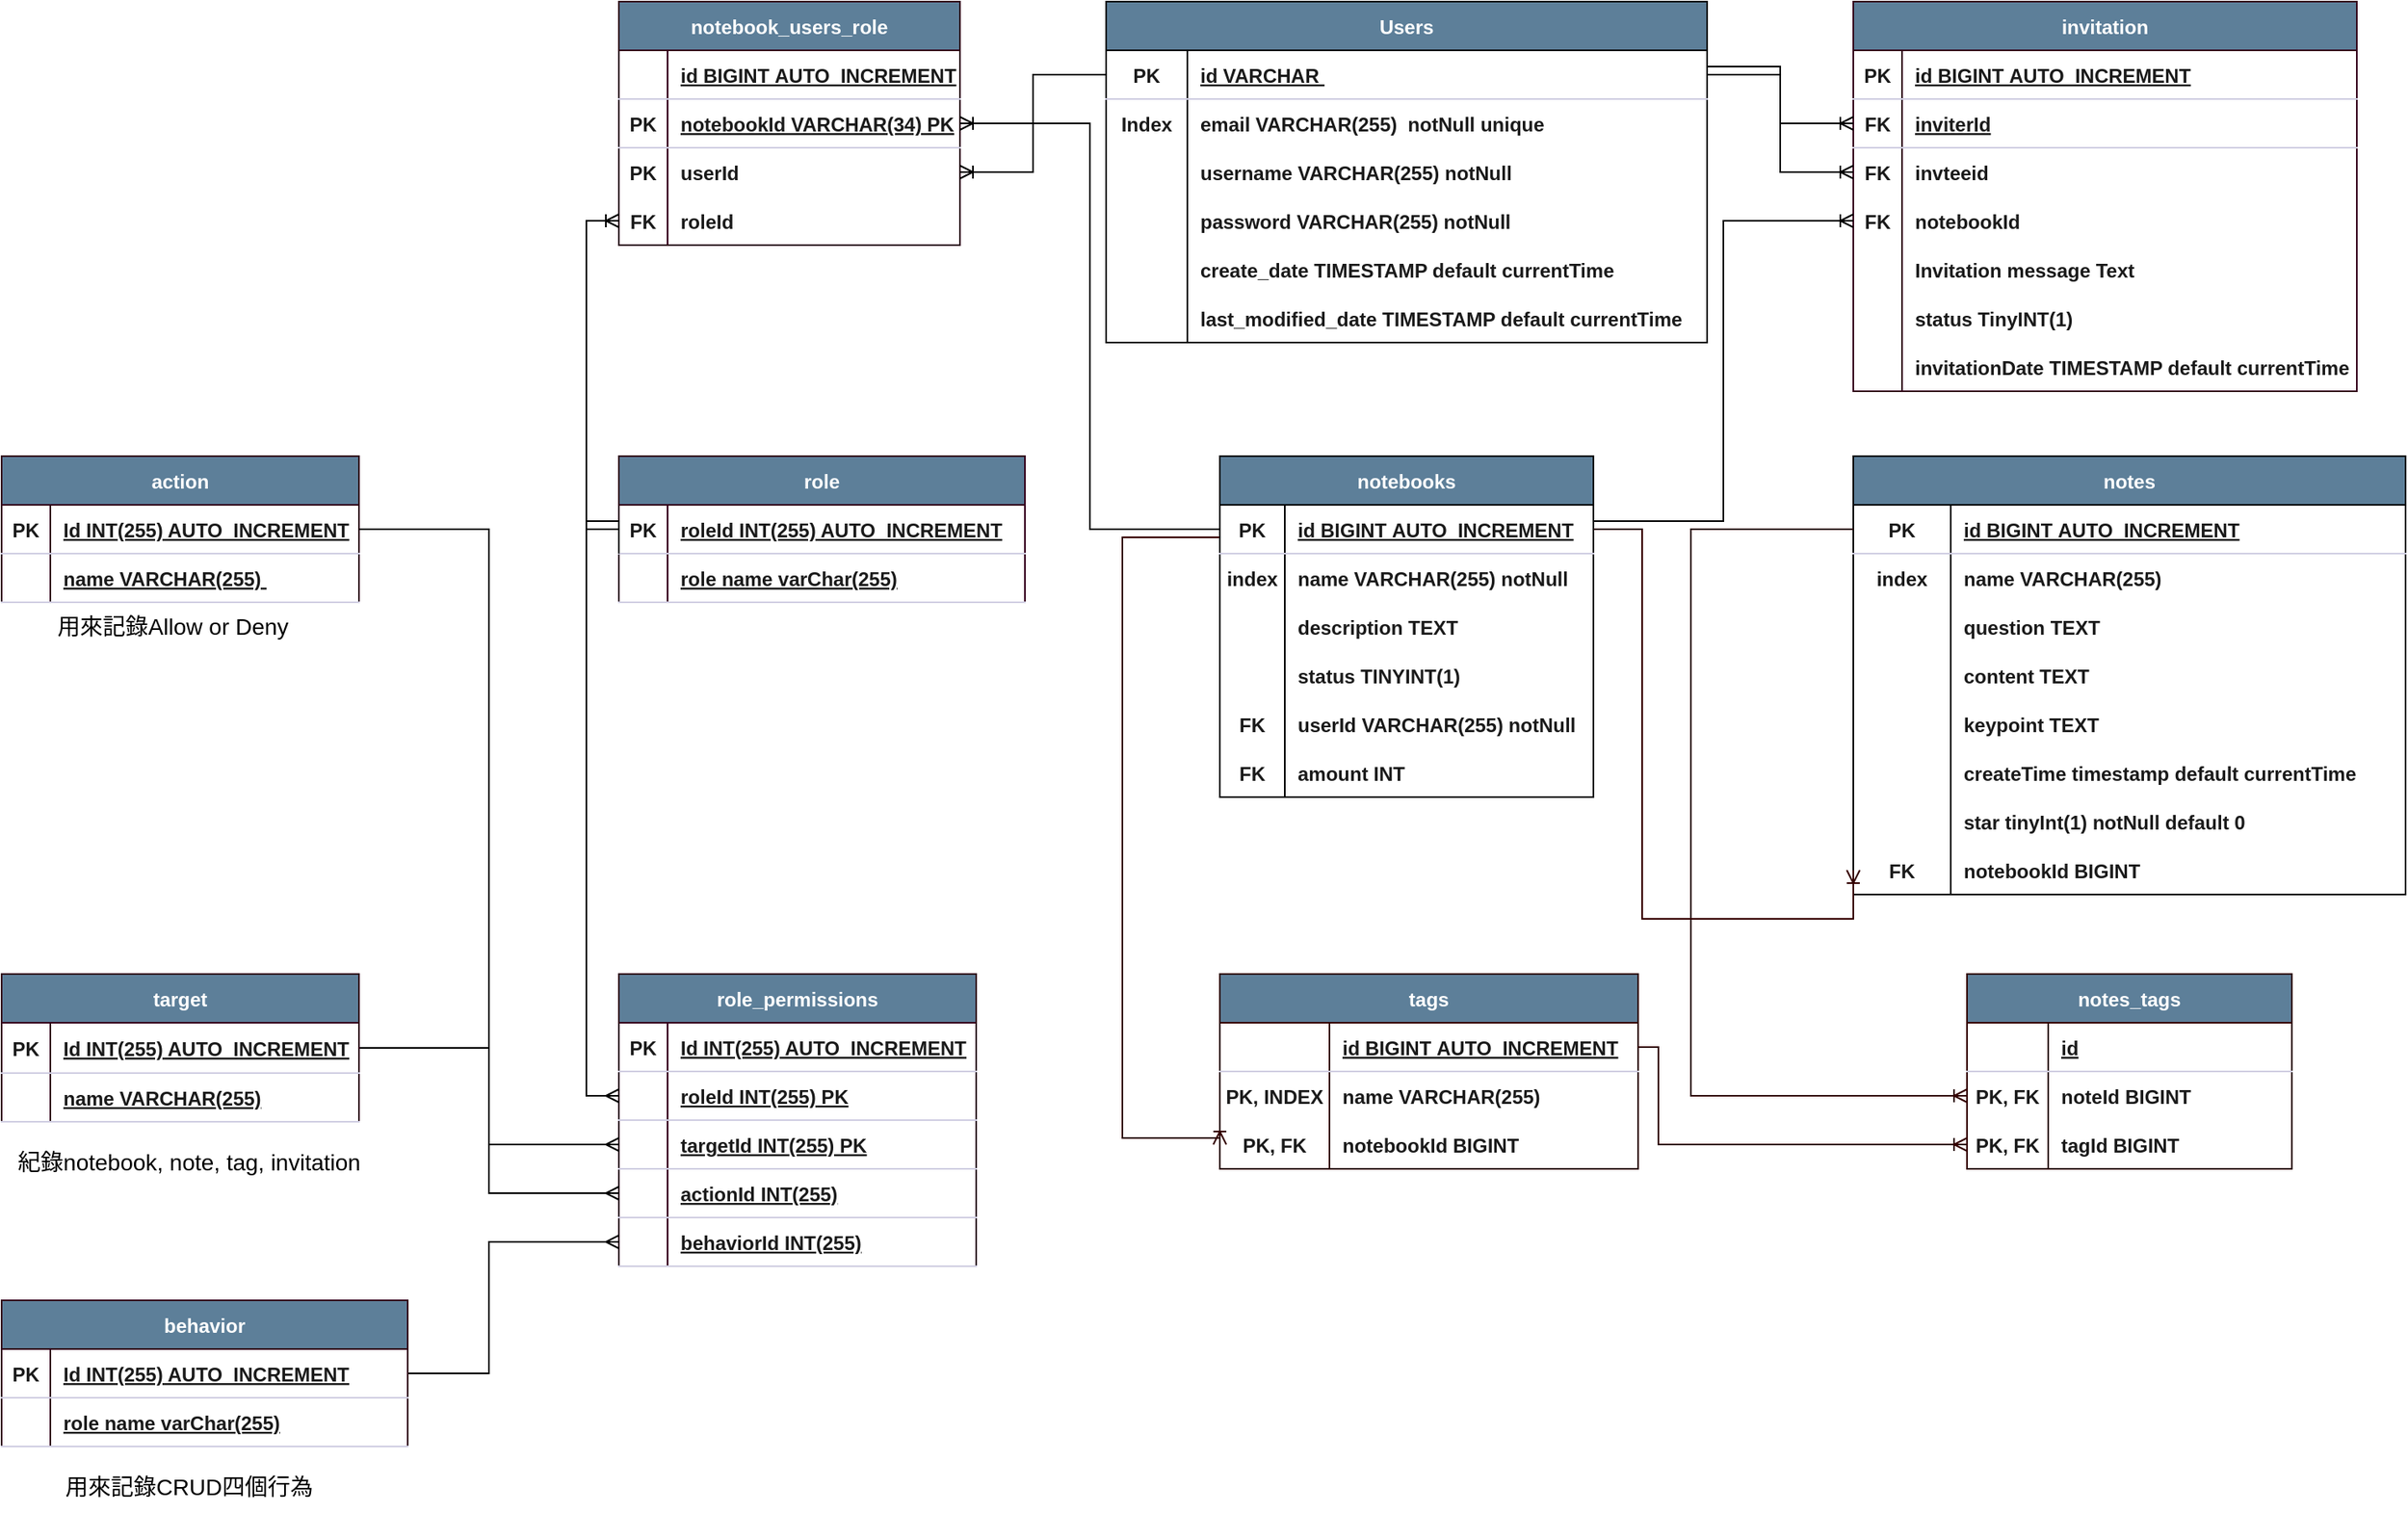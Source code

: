 <mxfile version="20.8.16" type="device" pages="3"><diagram id="R2lEEEUBdFMjLlhIrx00" name="ERD"><mxGraphModel dx="2859" dy="2139" grid="1" gridSize="10" guides="1" tooltips="1" connect="1" arrows="1" fold="1" page="1" pageScale="1" pageWidth="850" pageHeight="1100" math="0" shadow="0" extFonts="Permanent Marker^https://fonts.googleapis.com/css?family=Permanent+Marker"><root><mxCell id="0"/><mxCell id="1" parent="0"/><mxCell id="YycxKAQcZ0omAMqKRHRk-6" value="notebooks" style="shape=table;startSize=30;container=1;collapsible=1;childLayout=tableLayout;fixedRows=1;rowLines=0;fontStyle=1;align=center;resizeLast=1;labelBackgroundColor=none;fillColor=#5D7F99;strokeColor=#000000;fontColor=#FFFFFF;" parent="1" vertex="1"><mxGeometry x="270" y="200" width="230" height="210" as="geometry"/></mxCell><mxCell id="YycxKAQcZ0omAMqKRHRk-7" value="" style="shape=tableRow;horizontal=0;startSize=0;swimlaneHead=0;swimlaneBody=0;fillColor=none;collapsible=0;dropTarget=0;points=[[0,0.5],[1,0.5]];portConstraint=eastwest;top=0;left=0;right=0;bottom=1;fontStyle=1;labelBackgroundColor=none;strokeColor=#D0CEE2;fontColor=#1A1A1A;" parent="YycxKAQcZ0omAMqKRHRk-6" vertex="1"><mxGeometry y="30" width="230" height="30" as="geometry"/></mxCell><mxCell id="YycxKAQcZ0omAMqKRHRk-8" value="PK" style="shape=partialRectangle;connectable=0;fillColor=none;top=0;left=0;bottom=0;right=0;fontStyle=1;overflow=hidden;labelBackgroundColor=none;strokeColor=#D0CEE2;fontColor=#1A1A1A;" parent="YycxKAQcZ0omAMqKRHRk-7" vertex="1"><mxGeometry width="40" height="30" as="geometry"><mxRectangle width="40" height="30" as="alternateBounds"/></mxGeometry></mxCell><mxCell id="YycxKAQcZ0omAMqKRHRk-9" value="id BIGINT AUTO_INCREMENT" style="shape=partialRectangle;connectable=0;fillColor=none;top=0;left=0;bottom=0;right=0;align=left;spacingLeft=6;fontStyle=5;overflow=hidden;labelBackgroundColor=none;strokeColor=#D0CEE2;fontColor=#1A1A1A;" parent="YycxKAQcZ0omAMqKRHRk-7" vertex="1"><mxGeometry x="40" width="190" height="30" as="geometry"><mxRectangle width="190" height="30" as="alternateBounds"/></mxGeometry></mxCell><mxCell id="YycxKAQcZ0omAMqKRHRk-10" value="" style="shape=tableRow;horizontal=0;startSize=0;swimlaneHead=0;swimlaneBody=0;fillColor=none;collapsible=0;dropTarget=0;points=[[0,0.5],[1,0.5]];portConstraint=eastwest;top=0;left=0;right=0;bottom=0;fontStyle=1;labelBackgroundColor=none;strokeColor=#D0CEE2;fontColor=#1A1A1A;" parent="YycxKAQcZ0omAMqKRHRk-6" vertex="1"><mxGeometry y="60" width="230" height="30" as="geometry"/></mxCell><mxCell id="YycxKAQcZ0omAMqKRHRk-11" value="index" style="shape=partialRectangle;connectable=0;fillColor=none;top=0;left=0;bottom=0;right=0;editable=1;overflow=hidden;fontStyle=1;labelBackgroundColor=none;strokeColor=#D0CEE2;fontColor=#1A1A1A;" parent="YycxKAQcZ0omAMqKRHRk-10" vertex="1"><mxGeometry width="40" height="30" as="geometry"><mxRectangle width="40" height="30" as="alternateBounds"/></mxGeometry></mxCell><mxCell id="YycxKAQcZ0omAMqKRHRk-12" value="name VARCHAR(255) notNull" style="shape=partialRectangle;connectable=0;fillColor=none;top=0;left=0;bottom=0;right=0;align=left;spacingLeft=6;overflow=hidden;fontStyle=1;labelBackgroundColor=none;strokeColor=#D0CEE2;fontColor=#1A1A1A;" parent="YycxKAQcZ0omAMqKRHRk-10" vertex="1"><mxGeometry x="40" width="190" height="30" as="geometry"><mxRectangle width="190" height="30" as="alternateBounds"/></mxGeometry></mxCell><mxCell id="YycxKAQcZ0omAMqKRHRk-13" value="" style="shape=tableRow;horizontal=0;startSize=0;swimlaneHead=0;swimlaneBody=0;fillColor=none;collapsible=0;dropTarget=0;points=[[0,0.5],[1,0.5]];portConstraint=eastwest;top=0;left=0;right=0;bottom=0;fontStyle=1;labelBackgroundColor=none;strokeColor=#D0CEE2;fontColor=#1A1A1A;" parent="YycxKAQcZ0omAMqKRHRk-6" vertex="1"><mxGeometry y="90" width="230" height="30" as="geometry"/></mxCell><mxCell id="YycxKAQcZ0omAMqKRHRk-14" value="" style="shape=partialRectangle;connectable=0;fillColor=none;top=0;left=0;bottom=0;right=0;editable=1;overflow=hidden;fontStyle=1;labelBackgroundColor=none;strokeColor=#D0CEE2;fontColor=#1A1A1A;" parent="YycxKAQcZ0omAMqKRHRk-13" vertex="1"><mxGeometry width="40" height="30" as="geometry"><mxRectangle width="40" height="30" as="alternateBounds"/></mxGeometry></mxCell><mxCell id="YycxKAQcZ0omAMqKRHRk-15" value="description TEXT" style="shape=partialRectangle;connectable=0;fillColor=none;top=0;left=0;bottom=0;right=0;align=left;spacingLeft=6;overflow=hidden;fontStyle=1;labelBackgroundColor=none;strokeColor=#D0CEE2;fontColor=#1A1A1A;" parent="YycxKAQcZ0omAMqKRHRk-13" vertex="1"><mxGeometry x="40" width="190" height="30" as="geometry"><mxRectangle width="190" height="30" as="alternateBounds"/></mxGeometry></mxCell><mxCell id="YycxKAQcZ0omAMqKRHRk-16" value="" style="shape=tableRow;horizontal=0;startSize=0;swimlaneHead=0;swimlaneBody=0;fillColor=none;collapsible=0;dropTarget=0;points=[[0,0.5],[1,0.5]];portConstraint=eastwest;top=0;left=0;right=0;bottom=0;fontStyle=1;labelBackgroundColor=none;strokeColor=#D0CEE2;fontColor=#1A1A1A;" parent="YycxKAQcZ0omAMqKRHRk-6" vertex="1"><mxGeometry y="120" width="230" height="30" as="geometry"/></mxCell><mxCell id="YycxKAQcZ0omAMqKRHRk-17" value="" style="shape=partialRectangle;connectable=0;fillColor=none;top=0;left=0;bottom=0;right=0;editable=1;overflow=hidden;fontStyle=1;labelBackgroundColor=none;strokeColor=#D0CEE2;fontColor=#1A1A1A;" parent="YycxKAQcZ0omAMqKRHRk-16" vertex="1"><mxGeometry width="40" height="30" as="geometry"><mxRectangle width="40" height="30" as="alternateBounds"/></mxGeometry></mxCell><mxCell id="YycxKAQcZ0omAMqKRHRk-18" value="status TINYINT(1)" style="shape=partialRectangle;connectable=0;fillColor=none;top=0;left=0;bottom=0;right=0;align=left;spacingLeft=6;overflow=hidden;fontStyle=1;labelBackgroundColor=none;strokeColor=#D0CEE2;fontColor=#1A1A1A;" parent="YycxKAQcZ0omAMqKRHRk-16" vertex="1"><mxGeometry x="40" width="190" height="30" as="geometry"><mxRectangle width="190" height="30" as="alternateBounds"/></mxGeometry></mxCell><mxCell id="aUB4L7-SlLVN_akv0TLG-1" value="" style="shape=tableRow;horizontal=0;startSize=0;swimlaneHead=0;swimlaneBody=0;fillColor=none;collapsible=0;dropTarget=0;points=[[0,0.5],[1,0.5]];portConstraint=eastwest;top=0;left=0;right=0;bottom=0;fontStyle=1;labelBackgroundColor=none;strokeColor=#D0CEE2;fontColor=#1A1A1A;" vertex="1" parent="YycxKAQcZ0omAMqKRHRk-6"><mxGeometry y="150" width="230" height="30" as="geometry"/></mxCell><mxCell id="aUB4L7-SlLVN_akv0TLG-2" value="FK" style="shape=partialRectangle;connectable=0;fillColor=none;top=0;left=0;bottom=0;right=0;editable=1;overflow=hidden;fontStyle=1;labelBackgroundColor=none;strokeColor=#D0CEE2;fontColor=#1A1A1A;" vertex="1" parent="aUB4L7-SlLVN_akv0TLG-1"><mxGeometry width="40" height="30" as="geometry"><mxRectangle width="40" height="30" as="alternateBounds"/></mxGeometry></mxCell><mxCell id="aUB4L7-SlLVN_akv0TLG-3" value="userId VARCHAR(255) notNull" style="shape=partialRectangle;connectable=0;fillColor=none;top=0;left=0;bottom=0;right=0;align=left;spacingLeft=6;overflow=hidden;fontStyle=1;labelBackgroundColor=none;strokeColor=#D0CEE2;fontColor=#1A1A1A;" vertex="1" parent="aUB4L7-SlLVN_akv0TLG-1"><mxGeometry x="40" width="190" height="30" as="geometry"><mxRectangle width="190" height="30" as="alternateBounds"/></mxGeometry></mxCell><mxCell id="RUu81xBTW2cEY9HznAgg-26" value="" style="shape=tableRow;horizontal=0;startSize=0;swimlaneHead=0;swimlaneBody=0;fillColor=none;collapsible=0;dropTarget=0;points=[[0,0.5],[1,0.5]];portConstraint=eastwest;top=0;left=0;right=0;bottom=0;fontStyle=1;labelBackgroundColor=none;strokeColor=#D0CEE2;fontColor=#1A1A1A;" parent="YycxKAQcZ0omAMqKRHRk-6" vertex="1"><mxGeometry y="180" width="230" height="30" as="geometry"/></mxCell><mxCell id="RUu81xBTW2cEY9HznAgg-27" value="FK" style="shape=partialRectangle;connectable=0;fillColor=none;top=0;left=0;bottom=0;right=0;editable=1;overflow=hidden;fontStyle=1;labelBackgroundColor=none;strokeColor=#D0CEE2;fontColor=#1A1A1A;" parent="RUu81xBTW2cEY9HznAgg-26" vertex="1"><mxGeometry width="40" height="30" as="geometry"><mxRectangle width="40" height="30" as="alternateBounds"/></mxGeometry></mxCell><mxCell id="RUu81xBTW2cEY9HznAgg-28" value="amount INT" style="shape=partialRectangle;connectable=0;fillColor=none;top=0;left=0;bottom=0;right=0;align=left;spacingLeft=6;overflow=hidden;fontStyle=1;labelBackgroundColor=none;strokeColor=#D0CEE2;fontColor=#1A1A1A;" parent="RUu81xBTW2cEY9HznAgg-26" vertex="1"><mxGeometry x="40" width="190" height="30" as="geometry"><mxRectangle width="190" height="30" as="alternateBounds"/></mxGeometry></mxCell><mxCell id="YycxKAQcZ0omAMqKRHRk-50" value="Users" style="shape=table;startSize=30;container=1;collapsible=1;childLayout=tableLayout;fixedRows=1;rowLines=0;fontStyle=1;align=center;resizeLast=1;labelBackgroundColor=none;fillColor=#5D7F99;strokeColor=#000000;fontColor=#FFFFFF;" parent="1" vertex="1"><mxGeometry x="200" y="-80" width="370" height="210" as="geometry"/></mxCell><mxCell id="YycxKAQcZ0omAMqKRHRk-51" value="" style="shape=tableRow;horizontal=0;startSize=0;swimlaneHead=0;swimlaneBody=0;fillColor=none;collapsible=0;dropTarget=0;points=[[0,0.5],[1,0.5]];portConstraint=eastwest;top=0;left=0;right=0;bottom=1;fontStyle=1;labelBackgroundColor=none;strokeColor=#D0CEE2;fontColor=#1A1A1A;" parent="YycxKAQcZ0omAMqKRHRk-50" vertex="1"><mxGeometry y="30" width="370" height="30" as="geometry"/></mxCell><mxCell id="YycxKAQcZ0omAMqKRHRk-52" value="PK" style="shape=partialRectangle;connectable=0;fillColor=none;top=0;left=0;bottom=0;right=0;fontStyle=1;overflow=hidden;labelBackgroundColor=none;strokeColor=#D0CEE2;fontColor=#1A1A1A;" parent="YycxKAQcZ0omAMqKRHRk-51" vertex="1"><mxGeometry width="50" height="30" as="geometry"><mxRectangle width="50" height="30" as="alternateBounds"/></mxGeometry></mxCell><mxCell id="YycxKAQcZ0omAMqKRHRk-53" value="id VARCHAR " style="shape=partialRectangle;connectable=0;fillColor=none;top=0;left=0;bottom=0;right=0;align=left;spacingLeft=6;fontStyle=5;overflow=hidden;labelBackgroundColor=none;strokeColor=#D0CEE2;fontColor=#1A1A1A;" parent="YycxKAQcZ0omAMqKRHRk-51" vertex="1"><mxGeometry x="50" width="320" height="30" as="geometry"><mxRectangle width="320" height="30" as="alternateBounds"/></mxGeometry></mxCell><mxCell id="YycxKAQcZ0omAMqKRHRk-54" value="" style="shape=tableRow;horizontal=0;startSize=0;swimlaneHead=0;swimlaneBody=0;fillColor=none;collapsible=0;dropTarget=0;points=[[0,0.5],[1,0.5]];portConstraint=eastwest;top=0;left=0;right=0;bottom=0;fontStyle=1;labelBackgroundColor=none;strokeColor=#D0CEE2;fontColor=#1A1A1A;" parent="YycxKAQcZ0omAMqKRHRk-50" vertex="1"><mxGeometry y="60" width="370" height="30" as="geometry"/></mxCell><mxCell id="YycxKAQcZ0omAMqKRHRk-55" value="Index" style="shape=partialRectangle;connectable=0;fillColor=none;top=0;left=0;bottom=0;right=0;editable=1;overflow=hidden;fontStyle=1;labelBackgroundColor=none;strokeColor=#D0CEE2;fontColor=#1A1A1A;" parent="YycxKAQcZ0omAMqKRHRk-54" vertex="1"><mxGeometry width="50" height="30" as="geometry"><mxRectangle width="50" height="30" as="alternateBounds"/></mxGeometry></mxCell><mxCell id="YycxKAQcZ0omAMqKRHRk-56" value="email VARCHAR(255)  notNull unique" style="shape=partialRectangle;connectable=0;fillColor=none;top=0;left=0;bottom=0;right=0;align=left;spacingLeft=6;overflow=hidden;fontStyle=1;labelBackgroundColor=none;strokeColor=#D0CEE2;fontColor=#1A1A1A;" parent="YycxKAQcZ0omAMqKRHRk-54" vertex="1"><mxGeometry x="50" width="320" height="30" as="geometry"><mxRectangle width="320" height="30" as="alternateBounds"/></mxGeometry></mxCell><mxCell id="YycxKAQcZ0omAMqKRHRk-60" value="" style="shape=tableRow;horizontal=0;startSize=0;swimlaneHead=0;swimlaneBody=0;fillColor=none;collapsible=0;dropTarget=0;points=[[0,0.5],[1,0.5]];portConstraint=eastwest;top=0;left=0;right=0;bottom=0;fontStyle=1;labelBackgroundColor=none;strokeColor=#D0CEE2;fontColor=#1A1A1A;" parent="YycxKAQcZ0omAMqKRHRk-50" vertex="1"><mxGeometry y="90" width="370" height="30" as="geometry"/></mxCell><mxCell id="YycxKAQcZ0omAMqKRHRk-61" value="" style="shape=partialRectangle;connectable=0;fillColor=none;top=0;left=0;bottom=0;right=0;editable=1;overflow=hidden;fontStyle=1;labelBackgroundColor=none;strokeColor=#D0CEE2;fontColor=#1A1A1A;" parent="YycxKAQcZ0omAMqKRHRk-60" vertex="1"><mxGeometry width="50" height="30" as="geometry"><mxRectangle width="50" height="30" as="alternateBounds"/></mxGeometry></mxCell><mxCell id="YycxKAQcZ0omAMqKRHRk-62" value="username VARCHAR(255) notNull" style="shape=partialRectangle;connectable=0;fillColor=none;top=0;left=0;bottom=0;right=0;align=left;spacingLeft=6;overflow=hidden;fontStyle=1;labelBackgroundColor=none;strokeColor=#D0CEE2;fontColor=#1A1A1A;" parent="YycxKAQcZ0omAMqKRHRk-60" vertex="1"><mxGeometry x="50" width="320" height="30" as="geometry"><mxRectangle width="320" height="30" as="alternateBounds"/></mxGeometry></mxCell><mxCell id="YycxKAQcZ0omAMqKRHRk-57" value="" style="shape=tableRow;horizontal=0;startSize=0;swimlaneHead=0;swimlaneBody=0;fillColor=none;collapsible=0;dropTarget=0;points=[[0,0.5],[1,0.5]];portConstraint=eastwest;top=0;left=0;right=0;bottom=0;fontStyle=1;labelBackgroundColor=none;strokeColor=#D0CEE2;fontColor=#1A1A1A;" parent="YycxKAQcZ0omAMqKRHRk-50" vertex="1"><mxGeometry y="120" width="370" height="30" as="geometry"/></mxCell><mxCell id="YycxKAQcZ0omAMqKRHRk-58" value="" style="shape=partialRectangle;connectable=0;fillColor=none;top=0;left=0;bottom=0;right=0;editable=1;overflow=hidden;fontStyle=1;labelBackgroundColor=none;strokeColor=#D0CEE2;fontColor=#1A1A1A;" parent="YycxKAQcZ0omAMqKRHRk-57" vertex="1"><mxGeometry width="50" height="30" as="geometry"><mxRectangle width="50" height="30" as="alternateBounds"/></mxGeometry></mxCell><mxCell id="YycxKAQcZ0omAMqKRHRk-59" value="password VARCHAR(255) notNull" style="shape=partialRectangle;connectable=0;fillColor=none;top=0;left=0;bottom=0;right=0;align=left;spacingLeft=6;overflow=hidden;fontStyle=1;labelBackgroundColor=none;strokeColor=#D0CEE2;fontColor=#1A1A1A;" parent="YycxKAQcZ0omAMqKRHRk-57" vertex="1"><mxGeometry x="50" width="320" height="30" as="geometry"><mxRectangle width="320" height="30" as="alternateBounds"/></mxGeometry></mxCell><mxCell id="RUu81xBTW2cEY9HznAgg-4" value="" style="shape=tableRow;horizontal=0;startSize=0;swimlaneHead=0;swimlaneBody=0;fillColor=none;collapsible=0;dropTarget=0;points=[[0,0.5],[1,0.5]];portConstraint=eastwest;top=0;left=0;right=0;bottom=0;fontStyle=1;labelBackgroundColor=none;strokeColor=#D0CEE2;fontColor=#1A1A1A;" parent="YycxKAQcZ0omAMqKRHRk-50" vertex="1"><mxGeometry y="150" width="370" height="30" as="geometry"/></mxCell><mxCell id="RUu81xBTW2cEY9HznAgg-5" value="" style="shape=partialRectangle;connectable=0;fillColor=none;top=0;left=0;bottom=0;right=0;editable=1;overflow=hidden;fontStyle=1;labelBackgroundColor=none;strokeColor=#D0CEE2;fontColor=#1A1A1A;" parent="RUu81xBTW2cEY9HznAgg-4" vertex="1"><mxGeometry width="50" height="30" as="geometry"><mxRectangle width="50" height="30" as="alternateBounds"/></mxGeometry></mxCell><mxCell id="RUu81xBTW2cEY9HznAgg-6" value="create_date TIMESTAMP default currentTime" style="shape=partialRectangle;connectable=0;fillColor=none;top=0;left=0;bottom=0;right=0;align=left;spacingLeft=6;overflow=hidden;fontStyle=1;labelBackgroundColor=none;strokeColor=#D0CEE2;fontColor=#1A1A1A;" parent="RUu81xBTW2cEY9HznAgg-4" vertex="1"><mxGeometry x="50" width="320" height="30" as="geometry"><mxRectangle width="320" height="30" as="alternateBounds"/></mxGeometry></mxCell><mxCell id="RUu81xBTW2cEY9HznAgg-10" value="" style="shape=tableRow;horizontal=0;startSize=0;swimlaneHead=0;swimlaneBody=0;fillColor=none;collapsible=0;dropTarget=0;points=[[0,0.5],[1,0.5]];portConstraint=eastwest;top=0;left=0;right=0;bottom=0;fontStyle=1;labelBackgroundColor=none;strokeColor=#D0CEE2;fontColor=#1A1A1A;" parent="YycxKAQcZ0omAMqKRHRk-50" vertex="1"><mxGeometry y="180" width="370" height="30" as="geometry"/></mxCell><mxCell id="RUu81xBTW2cEY9HznAgg-11" value="" style="shape=partialRectangle;connectable=0;fillColor=none;top=0;left=0;bottom=0;right=0;editable=1;overflow=hidden;fontStyle=1;labelBackgroundColor=none;strokeColor=#D0CEE2;fontColor=#1A1A1A;" parent="RUu81xBTW2cEY9HznAgg-10" vertex="1"><mxGeometry width="50" height="30" as="geometry"><mxRectangle width="50" height="30" as="alternateBounds"/></mxGeometry></mxCell><mxCell id="RUu81xBTW2cEY9HznAgg-12" value="last_modified_date TIMESTAMP default currentTime" style="shape=partialRectangle;connectable=0;fillColor=none;top=0;left=0;bottom=0;right=0;align=left;spacingLeft=6;overflow=hidden;fontStyle=1;labelBackgroundColor=none;strokeColor=#D0CEE2;fontColor=#1A1A1A;" parent="RUu81xBTW2cEY9HznAgg-10" vertex="1"><mxGeometry x="50" width="320" height="30" as="geometry"><mxRectangle width="320" height="30" as="alternateBounds"/></mxGeometry></mxCell><mxCell id="YycxKAQcZ0omAMqKRHRk-63" value="notebook_users_role" style="shape=table;startSize=30;container=1;collapsible=1;childLayout=tableLayout;fixedRows=1;rowLines=0;fontStyle=1;align=center;resizeLast=1;labelBackgroundColor=none;fillColor=#5D7F99;strokeColor=#33001A;fontColor=#FFFFFF;" parent="1" vertex="1"><mxGeometry x="-100" y="-80" width="210" height="150" as="geometry"/></mxCell><mxCell id="YycxKAQcZ0omAMqKRHRk-64" value="" style="shape=tableRow;horizontal=0;startSize=0;swimlaneHead=0;swimlaneBody=0;fillColor=none;collapsible=0;dropTarget=0;points=[[0,0.5],[1,0.5]];portConstraint=eastwest;top=0;left=0;right=0;bottom=1;fontStyle=1;labelBackgroundColor=none;strokeColor=#D0CEE2;fontColor=#1A1A1A;" parent="YycxKAQcZ0omAMqKRHRk-63" vertex="1"><mxGeometry y="30" width="210" height="30" as="geometry"/></mxCell><mxCell id="YycxKAQcZ0omAMqKRHRk-65" value="" style="shape=partialRectangle;connectable=0;fillColor=none;top=0;left=0;bottom=0;right=0;fontStyle=1;overflow=hidden;labelBackgroundColor=none;strokeColor=#D0CEE2;fontColor=#1A1A1A;" parent="YycxKAQcZ0omAMqKRHRk-64" vertex="1"><mxGeometry width="30" height="30" as="geometry"><mxRectangle width="30" height="30" as="alternateBounds"/></mxGeometry></mxCell><mxCell id="YycxKAQcZ0omAMqKRHRk-66" value="id BIGINT AUTO_INCREMENT" style="shape=partialRectangle;connectable=0;fillColor=none;top=0;left=0;bottom=0;right=0;align=left;spacingLeft=6;fontStyle=5;overflow=hidden;labelBackgroundColor=none;strokeColor=#D0CEE2;fontColor=#1A1A1A;" parent="YycxKAQcZ0omAMqKRHRk-64" vertex="1"><mxGeometry x="30" width="180" height="30" as="geometry"><mxRectangle width="180" height="30" as="alternateBounds"/></mxGeometry></mxCell><mxCell id="YycxKAQcZ0omAMqKRHRk-85" value="" style="shape=tableRow;horizontal=0;startSize=0;swimlaneHead=0;swimlaneBody=0;fillColor=none;collapsible=0;dropTarget=0;points=[[0,0.5],[1,0.5]];portConstraint=eastwest;top=0;left=0;right=0;bottom=1;fontStyle=1;labelBackgroundColor=none;strokeColor=#D0CEE2;fontColor=#1A1A1A;" parent="YycxKAQcZ0omAMqKRHRk-63" vertex="1"><mxGeometry y="60" width="210" height="30" as="geometry"/></mxCell><mxCell id="YycxKAQcZ0omAMqKRHRk-86" value="PK" style="shape=partialRectangle;connectable=0;fillColor=none;top=0;left=0;bottom=0;right=0;fontStyle=1;overflow=hidden;labelBackgroundColor=none;strokeColor=#D0CEE2;fontColor=#1A1A1A;" parent="YycxKAQcZ0omAMqKRHRk-85" vertex="1"><mxGeometry width="30" height="30" as="geometry"><mxRectangle width="30" height="30" as="alternateBounds"/></mxGeometry></mxCell><mxCell id="YycxKAQcZ0omAMqKRHRk-87" value="notebookId VARCHAR(34) PK" style="shape=partialRectangle;connectable=0;fillColor=none;top=0;left=0;bottom=0;right=0;align=left;spacingLeft=6;fontStyle=5;overflow=hidden;labelBackgroundColor=none;strokeColor=#D0CEE2;fontColor=#1A1A1A;" parent="YycxKAQcZ0omAMqKRHRk-85" vertex="1"><mxGeometry x="30" width="180" height="30" as="geometry"><mxRectangle width="180" height="30" as="alternateBounds"/></mxGeometry></mxCell><mxCell id="YycxKAQcZ0omAMqKRHRk-67" value="" style="shape=tableRow;horizontal=0;startSize=0;swimlaneHead=0;swimlaneBody=0;fillColor=none;collapsible=0;dropTarget=0;points=[[0,0.5],[1,0.5]];portConstraint=eastwest;top=0;left=0;right=0;bottom=0;fontStyle=1;labelBackgroundColor=none;strokeColor=#D0CEE2;fontColor=#1A1A1A;" parent="YycxKAQcZ0omAMqKRHRk-63" vertex="1"><mxGeometry y="90" width="210" height="30" as="geometry"/></mxCell><mxCell id="YycxKAQcZ0omAMqKRHRk-68" value="PK" style="shape=partialRectangle;connectable=0;fillColor=none;top=0;left=0;bottom=0;right=0;editable=1;overflow=hidden;fontStyle=1;labelBackgroundColor=none;strokeColor=#D0CEE2;fontColor=#1A1A1A;" parent="YycxKAQcZ0omAMqKRHRk-67" vertex="1"><mxGeometry width="30" height="30" as="geometry"><mxRectangle width="30" height="30" as="alternateBounds"/></mxGeometry></mxCell><mxCell id="YycxKAQcZ0omAMqKRHRk-69" value="userId " style="shape=partialRectangle;connectable=0;fillColor=none;top=0;left=0;bottom=0;right=0;align=left;spacingLeft=6;overflow=hidden;fontStyle=1;labelBackgroundColor=none;strokeColor=#D0CEE2;fontColor=#1A1A1A;" parent="YycxKAQcZ0omAMqKRHRk-67" vertex="1"><mxGeometry x="30" width="180" height="30" as="geometry"><mxRectangle width="180" height="30" as="alternateBounds"/></mxGeometry></mxCell><mxCell id="RUu81xBTW2cEY9HznAgg-37" value="" style="shape=tableRow;horizontal=0;startSize=0;swimlaneHead=0;swimlaneBody=0;fillColor=none;collapsible=0;dropTarget=0;points=[[0,0.5],[1,0.5]];portConstraint=eastwest;top=0;left=0;right=0;bottom=0;fontStyle=1;labelBackgroundColor=none;strokeColor=#D0CEE2;fontColor=#1A1A1A;" parent="YycxKAQcZ0omAMqKRHRk-63" vertex="1"><mxGeometry y="120" width="210" height="30" as="geometry"/></mxCell><mxCell id="RUu81xBTW2cEY9HznAgg-38" value="FK" style="shape=partialRectangle;connectable=0;fillColor=none;top=0;left=0;bottom=0;right=0;editable=1;overflow=hidden;fontStyle=1;labelBackgroundColor=none;strokeColor=#D0CEE2;fontColor=#1A1A1A;" parent="RUu81xBTW2cEY9HznAgg-37" vertex="1"><mxGeometry width="30" height="30" as="geometry"><mxRectangle width="30" height="30" as="alternateBounds"/></mxGeometry></mxCell><mxCell id="RUu81xBTW2cEY9HznAgg-39" value="roleId" style="shape=partialRectangle;connectable=0;fillColor=none;top=0;left=0;bottom=0;right=0;align=left;spacingLeft=6;overflow=hidden;fontStyle=1;labelBackgroundColor=none;strokeColor=#D0CEE2;fontColor=#1A1A1A;" parent="RUu81xBTW2cEY9HznAgg-37" vertex="1"><mxGeometry x="30" width="180" height="30" as="geometry"><mxRectangle width="180" height="30" as="alternateBounds"/></mxGeometry></mxCell><mxCell id="YycxKAQcZ0omAMqKRHRk-89" value="notes" style="shape=table;startSize=30;container=1;collapsible=1;childLayout=tableLayout;fixedRows=1;rowLines=0;fontStyle=1;align=center;resizeLast=1;labelBackgroundColor=none;fillColor=#5D7F99;strokeColor=#000000;fontColor=#FFFFFF;" parent="1" vertex="1"><mxGeometry x="660" y="200" width="340" height="270" as="geometry"/></mxCell><mxCell id="YycxKAQcZ0omAMqKRHRk-90" value="" style="shape=tableRow;horizontal=0;startSize=0;swimlaneHead=0;swimlaneBody=0;fillColor=none;collapsible=0;dropTarget=0;points=[[0,0.5],[1,0.5]];portConstraint=eastwest;top=0;left=0;right=0;bottom=1;fontStyle=1;labelBackgroundColor=none;strokeColor=#D0CEE2;fontColor=#1A1A1A;" parent="YycxKAQcZ0omAMqKRHRk-89" vertex="1"><mxGeometry y="30" width="340" height="30" as="geometry"/></mxCell><mxCell id="YycxKAQcZ0omAMqKRHRk-91" value="PK" style="shape=partialRectangle;connectable=0;fillColor=none;top=0;left=0;bottom=0;right=0;fontStyle=1;overflow=hidden;labelBackgroundColor=none;strokeColor=#D0CEE2;fontColor=#1A1A1A;" parent="YycxKAQcZ0omAMqKRHRk-90" vertex="1"><mxGeometry width="60" height="30" as="geometry"><mxRectangle width="60" height="30" as="alternateBounds"/></mxGeometry></mxCell><mxCell id="YycxKAQcZ0omAMqKRHRk-92" value="id BIGINT AUTO_INCREMENT" style="shape=partialRectangle;connectable=0;fillColor=none;top=0;left=0;bottom=0;right=0;align=left;spacingLeft=6;fontStyle=5;overflow=hidden;labelBackgroundColor=none;strokeColor=#D0CEE2;fontColor=#1A1A1A;" parent="YycxKAQcZ0omAMqKRHRk-90" vertex="1"><mxGeometry x="60" width="280" height="30" as="geometry"><mxRectangle width="280" height="30" as="alternateBounds"/></mxGeometry></mxCell><mxCell id="YycxKAQcZ0omAMqKRHRk-93" value="" style="shape=tableRow;horizontal=0;startSize=0;swimlaneHead=0;swimlaneBody=0;fillColor=none;collapsible=0;dropTarget=0;points=[[0,0.5],[1,0.5]];portConstraint=eastwest;top=0;left=0;right=0;bottom=0;fontStyle=1;labelBackgroundColor=none;strokeColor=#D0CEE2;fontColor=#1A1A1A;" parent="YycxKAQcZ0omAMqKRHRk-89" vertex="1"><mxGeometry y="60" width="340" height="30" as="geometry"/></mxCell><mxCell id="YycxKAQcZ0omAMqKRHRk-94" value="index" style="shape=partialRectangle;connectable=0;fillColor=none;top=0;left=0;bottom=0;right=0;editable=1;overflow=hidden;fontStyle=1;labelBackgroundColor=none;strokeColor=#D0CEE2;fontColor=#1A1A1A;" parent="YycxKAQcZ0omAMqKRHRk-93" vertex="1"><mxGeometry width="60" height="30" as="geometry"><mxRectangle width="60" height="30" as="alternateBounds"/></mxGeometry></mxCell><mxCell id="YycxKAQcZ0omAMqKRHRk-95" value="name VARCHAR(255)" style="shape=partialRectangle;connectable=0;fillColor=none;top=0;left=0;bottom=0;right=0;align=left;spacingLeft=6;overflow=hidden;fontStyle=1;labelBackgroundColor=none;strokeColor=#D0CEE2;fontColor=#1A1A1A;" parent="YycxKAQcZ0omAMqKRHRk-93" vertex="1"><mxGeometry x="60" width="280" height="30" as="geometry"><mxRectangle width="280" height="30" as="alternateBounds"/></mxGeometry></mxCell><mxCell id="YycxKAQcZ0omAMqKRHRk-96" value="" style="shape=tableRow;horizontal=0;startSize=0;swimlaneHead=0;swimlaneBody=0;fillColor=none;collapsible=0;dropTarget=0;points=[[0,0.5],[1,0.5]];portConstraint=eastwest;top=0;left=0;right=0;bottom=0;fontStyle=1;labelBackgroundColor=none;strokeColor=#D0CEE2;fontColor=#1A1A1A;" parent="YycxKAQcZ0omAMqKRHRk-89" vertex="1"><mxGeometry y="90" width="340" height="30" as="geometry"/></mxCell><mxCell id="YycxKAQcZ0omAMqKRHRk-97" value="" style="shape=partialRectangle;connectable=0;fillColor=none;top=0;left=0;bottom=0;right=0;editable=1;overflow=hidden;fontStyle=1;labelBackgroundColor=none;strokeColor=#D0CEE2;fontColor=#1A1A1A;" parent="YycxKAQcZ0omAMqKRHRk-96" vertex="1"><mxGeometry width="60" height="30" as="geometry"><mxRectangle width="60" height="30" as="alternateBounds"/></mxGeometry></mxCell><mxCell id="YycxKAQcZ0omAMqKRHRk-98" value="question TEXT" style="shape=partialRectangle;connectable=0;fillColor=none;top=0;left=0;bottom=0;right=0;align=left;spacingLeft=6;overflow=hidden;fontStyle=1;labelBackgroundColor=none;strokeColor=#D0CEE2;fontColor=#1A1A1A;" parent="YycxKAQcZ0omAMqKRHRk-96" vertex="1"><mxGeometry x="60" width="280" height="30" as="geometry"><mxRectangle width="280" height="30" as="alternateBounds"/></mxGeometry></mxCell><mxCell id="YycxKAQcZ0omAMqKRHRk-99" value="" style="shape=tableRow;horizontal=0;startSize=0;swimlaneHead=0;swimlaneBody=0;fillColor=none;collapsible=0;dropTarget=0;points=[[0,0.5],[1,0.5]];portConstraint=eastwest;top=0;left=0;right=0;bottom=0;fontStyle=1;labelBackgroundColor=none;strokeColor=#D0CEE2;fontColor=#1A1A1A;" parent="YycxKAQcZ0omAMqKRHRk-89" vertex="1"><mxGeometry y="120" width="340" height="30" as="geometry"/></mxCell><mxCell id="YycxKAQcZ0omAMqKRHRk-100" value="" style="shape=partialRectangle;connectable=0;fillColor=none;top=0;left=0;bottom=0;right=0;editable=1;overflow=hidden;fontStyle=1;labelBackgroundColor=none;strokeColor=#D0CEE2;fontColor=#1A1A1A;" parent="YycxKAQcZ0omAMqKRHRk-99" vertex="1"><mxGeometry width="60" height="30" as="geometry"><mxRectangle width="60" height="30" as="alternateBounds"/></mxGeometry></mxCell><mxCell id="YycxKAQcZ0omAMqKRHRk-101" value="content TEXT" style="shape=partialRectangle;connectable=0;fillColor=none;top=0;left=0;bottom=0;right=0;align=left;spacingLeft=6;overflow=hidden;fontStyle=1;labelBackgroundColor=none;strokeColor=#D0CEE2;fontColor=#1A1A1A;" parent="YycxKAQcZ0omAMqKRHRk-99" vertex="1"><mxGeometry x="60" width="280" height="30" as="geometry"><mxRectangle width="280" height="30" as="alternateBounds"/></mxGeometry></mxCell><mxCell id="YycxKAQcZ0omAMqKRHRk-102" value="" style="shape=tableRow;horizontal=0;startSize=0;swimlaneHead=0;swimlaneBody=0;fillColor=none;collapsible=0;dropTarget=0;points=[[0,0.5],[1,0.5]];portConstraint=eastwest;top=0;left=0;right=0;bottom=0;fontStyle=1;labelBackgroundColor=none;strokeColor=#D0CEE2;fontColor=#1A1A1A;" parent="YycxKAQcZ0omAMqKRHRk-89" vertex="1"><mxGeometry y="150" width="340" height="30" as="geometry"/></mxCell><mxCell id="YycxKAQcZ0omAMqKRHRk-103" value="" style="shape=partialRectangle;connectable=0;fillColor=none;top=0;left=0;bottom=0;right=0;editable=1;overflow=hidden;fontStyle=1;labelBackgroundColor=none;strokeColor=#000000;fontColor=#1A1A1A;" parent="YycxKAQcZ0omAMqKRHRk-102" vertex="1"><mxGeometry width="60" height="30" as="geometry"><mxRectangle width="60" height="30" as="alternateBounds"/></mxGeometry></mxCell><mxCell id="YycxKAQcZ0omAMqKRHRk-104" value="keypoint TEXT" style="shape=partialRectangle;connectable=0;fillColor=none;top=0;left=0;bottom=0;right=0;align=left;spacingLeft=6;overflow=hidden;fontStyle=1;labelBackgroundColor=none;strokeColor=#D0CEE2;fontColor=#1A1A1A;" parent="YycxKAQcZ0omAMqKRHRk-102" vertex="1"><mxGeometry x="60" width="280" height="30" as="geometry"><mxRectangle width="280" height="30" as="alternateBounds"/></mxGeometry></mxCell><mxCell id="YycxKAQcZ0omAMqKRHRk-128" value="" style="shape=tableRow;horizontal=0;startSize=0;swimlaneHead=0;swimlaneBody=0;fillColor=none;collapsible=0;dropTarget=0;points=[[0,0.5],[1,0.5]];portConstraint=eastwest;top=0;left=0;right=0;bottom=0;fontStyle=1;labelBackgroundColor=none;strokeColor=#D0CEE2;fontColor=#1A1A1A;" parent="YycxKAQcZ0omAMqKRHRk-89" vertex="1"><mxGeometry y="180" width="340" height="30" as="geometry"/></mxCell><mxCell id="YycxKAQcZ0omAMqKRHRk-129" value="" style="shape=partialRectangle;connectable=0;fillColor=none;top=0;left=0;bottom=0;right=0;editable=1;overflow=hidden;fontStyle=1;labelBackgroundColor=none;strokeColor=#D0CEE2;fontColor=#1A1A1A;" parent="YycxKAQcZ0omAMqKRHRk-128" vertex="1"><mxGeometry width="60" height="30" as="geometry"><mxRectangle width="60" height="30" as="alternateBounds"/></mxGeometry></mxCell><mxCell id="YycxKAQcZ0omAMqKRHRk-130" value="createTime timestamp default currentTime" style="shape=partialRectangle;connectable=0;fillColor=none;top=0;left=0;bottom=0;right=0;align=left;spacingLeft=6;overflow=hidden;fontStyle=1;labelBackgroundColor=none;strokeColor=#D0CEE2;fontColor=#1A1A1A;" parent="YycxKAQcZ0omAMqKRHRk-128" vertex="1"><mxGeometry x="60" width="280" height="30" as="geometry"><mxRectangle width="280" height="30" as="alternateBounds"/></mxGeometry></mxCell><mxCell id="YycxKAQcZ0omAMqKRHRk-125" value="" style="shape=tableRow;horizontal=0;startSize=0;swimlaneHead=0;swimlaneBody=0;fillColor=none;collapsible=0;dropTarget=0;points=[[0,0.5],[1,0.5]];portConstraint=eastwest;top=0;left=0;right=0;bottom=0;fontStyle=1;labelBackgroundColor=none;strokeColor=#D0CEE2;fontColor=#1A1A1A;" parent="YycxKAQcZ0omAMqKRHRk-89" vertex="1"><mxGeometry y="210" width="340" height="30" as="geometry"/></mxCell><mxCell id="YycxKAQcZ0omAMqKRHRk-126" value="" style="shape=partialRectangle;connectable=0;fillColor=none;top=0;left=0;bottom=0;right=0;editable=1;overflow=hidden;fontStyle=1;labelBackgroundColor=none;strokeColor=#D0CEE2;fontColor=#1A1A1A;" parent="YycxKAQcZ0omAMqKRHRk-125" vertex="1"><mxGeometry width="60" height="30" as="geometry"><mxRectangle width="60" height="30" as="alternateBounds"/></mxGeometry></mxCell><mxCell id="YycxKAQcZ0omAMqKRHRk-127" value="star tinyInt(1) notNull default 0" style="shape=partialRectangle;connectable=0;fillColor=none;top=0;left=0;bottom=0;right=0;align=left;spacingLeft=6;overflow=hidden;fontStyle=1;labelBackgroundColor=none;strokeColor=#D0CEE2;fontColor=#1A1A1A;" parent="YycxKAQcZ0omAMqKRHRk-125" vertex="1"><mxGeometry x="60" width="280" height="30" as="geometry"><mxRectangle width="280" height="30" as="alternateBounds"/></mxGeometry></mxCell><mxCell id="YycxKAQcZ0omAMqKRHRk-135" value="" style="shape=tableRow;horizontal=0;startSize=0;swimlaneHead=0;swimlaneBody=0;fillColor=none;collapsible=0;dropTarget=0;points=[[0,0.5],[1,0.5]];portConstraint=eastwest;top=0;left=0;right=0;bottom=0;fontStyle=1;labelBackgroundColor=none;strokeColor=#D0CEE2;fontColor=#1A1A1A;" parent="YycxKAQcZ0omAMqKRHRk-89" vertex="1"><mxGeometry y="240" width="340" height="30" as="geometry"/></mxCell><mxCell id="YycxKAQcZ0omAMqKRHRk-136" value="FK" style="shape=partialRectangle;connectable=0;fillColor=none;top=0;left=0;bottom=0;right=0;editable=1;overflow=hidden;fontStyle=1;labelBackgroundColor=none;strokeColor=#D0CEE2;fontColor=#1A1A1A;" parent="YycxKAQcZ0omAMqKRHRk-135" vertex="1"><mxGeometry width="60" height="30" as="geometry"><mxRectangle width="60" height="30" as="alternateBounds"/></mxGeometry></mxCell><mxCell id="YycxKAQcZ0omAMqKRHRk-137" value="notebookId BIGINT" style="shape=partialRectangle;connectable=0;fillColor=none;top=0;left=0;bottom=0;right=0;align=left;spacingLeft=6;overflow=hidden;fontStyle=1;labelBackgroundColor=none;strokeColor=#D0CEE2;fontColor=#1A1A1A;" parent="YycxKAQcZ0omAMqKRHRk-135" vertex="1"><mxGeometry x="60" width="280" height="30" as="geometry"><mxRectangle width="280" height="30" as="alternateBounds"/></mxGeometry></mxCell><mxCell id="YycxKAQcZ0omAMqKRHRk-108" value="notes_tags" style="shape=table;startSize=30;container=1;collapsible=1;childLayout=tableLayout;fixedRows=1;rowLines=0;fontStyle=1;align=center;resizeLast=1;labelBackgroundColor=none;fillColor=#5D7F99;strokeColor=#330000;fontColor=#FFFFFF;" parent="1" vertex="1"><mxGeometry x="730" y="519" width="200" height="120" as="geometry"/></mxCell><mxCell id="YycxKAQcZ0omAMqKRHRk-109" value="" style="shape=tableRow;horizontal=0;startSize=0;swimlaneHead=0;swimlaneBody=0;fillColor=none;collapsible=0;dropTarget=0;points=[[0,0.5],[1,0.5]];portConstraint=eastwest;top=0;left=0;right=0;bottom=1;fontStyle=1;labelBackgroundColor=none;strokeColor=#D0CEE2;fontColor=#1A1A1A;" parent="YycxKAQcZ0omAMqKRHRk-108" vertex="1"><mxGeometry y="30" width="200" height="30" as="geometry"/></mxCell><mxCell id="YycxKAQcZ0omAMqKRHRk-110" value="" style="shape=partialRectangle;connectable=0;fillColor=none;top=0;left=0;bottom=0;right=0;fontStyle=1;overflow=hidden;labelBackgroundColor=none;strokeColor=#D0CEE2;fontColor=#1A1A1A;" parent="YycxKAQcZ0omAMqKRHRk-109" vertex="1"><mxGeometry width="50" height="30" as="geometry"><mxRectangle width="50" height="30" as="alternateBounds"/></mxGeometry></mxCell><mxCell id="YycxKAQcZ0omAMqKRHRk-111" value="id" style="shape=partialRectangle;connectable=0;fillColor=none;top=0;left=0;bottom=0;right=0;align=left;spacingLeft=6;fontStyle=5;overflow=hidden;labelBackgroundColor=none;strokeColor=#D0CEE2;fontColor=#1A1A1A;" parent="YycxKAQcZ0omAMqKRHRk-109" vertex="1"><mxGeometry x="50" width="150" height="30" as="geometry"><mxRectangle width="150" height="30" as="alternateBounds"/></mxGeometry></mxCell><mxCell id="YycxKAQcZ0omAMqKRHRk-112" value="" style="shape=tableRow;horizontal=0;startSize=0;swimlaneHead=0;swimlaneBody=0;fillColor=none;collapsible=0;dropTarget=0;points=[[0,0.5],[1,0.5]];portConstraint=eastwest;top=0;left=0;right=0;bottom=0;fontStyle=1;labelBackgroundColor=none;strokeColor=#D0CEE2;fontColor=#1A1A1A;" parent="YycxKAQcZ0omAMqKRHRk-108" vertex="1"><mxGeometry y="60" width="200" height="30" as="geometry"/></mxCell><mxCell id="YycxKAQcZ0omAMqKRHRk-113" value="PK, FK" style="shape=partialRectangle;connectable=0;fillColor=none;top=0;left=0;bottom=0;right=0;editable=1;overflow=hidden;fontStyle=1;labelBackgroundColor=none;strokeColor=#D0CEE2;fontColor=#1A1A1A;" parent="YycxKAQcZ0omAMqKRHRk-112" vertex="1"><mxGeometry width="50" height="30" as="geometry"><mxRectangle width="50" height="30" as="alternateBounds"/></mxGeometry></mxCell><mxCell id="YycxKAQcZ0omAMqKRHRk-114" value="noteId BIGINT" style="shape=partialRectangle;connectable=0;fillColor=none;top=0;left=0;bottom=0;right=0;align=left;spacingLeft=6;overflow=hidden;fontStyle=1;labelBackgroundColor=none;strokeColor=#D0CEE2;fontColor=#1A1A1A;" parent="YycxKAQcZ0omAMqKRHRk-112" vertex="1"><mxGeometry x="50" width="150" height="30" as="geometry"><mxRectangle width="150" height="30" as="alternateBounds"/></mxGeometry></mxCell><mxCell id="YycxKAQcZ0omAMqKRHRk-115" value="" style="shape=tableRow;horizontal=0;startSize=0;swimlaneHead=0;swimlaneBody=0;fillColor=none;collapsible=0;dropTarget=0;points=[[0,0.5],[1,0.5]];portConstraint=eastwest;top=0;left=0;right=0;bottom=0;fontStyle=1;labelBackgroundColor=none;strokeColor=#D0CEE2;fontColor=#1A1A1A;" parent="YycxKAQcZ0omAMqKRHRk-108" vertex="1"><mxGeometry y="90" width="200" height="30" as="geometry"/></mxCell><mxCell id="YycxKAQcZ0omAMqKRHRk-116" value="PK, FK" style="shape=partialRectangle;connectable=0;fillColor=none;top=0;left=0;bottom=0;right=0;editable=1;overflow=hidden;fontStyle=1;labelBackgroundColor=none;strokeColor=#D0CEE2;fontColor=#1A1A1A;" parent="YycxKAQcZ0omAMqKRHRk-115" vertex="1"><mxGeometry width="50" height="30" as="geometry"><mxRectangle width="50" height="30" as="alternateBounds"/></mxGeometry></mxCell><mxCell id="YycxKAQcZ0omAMqKRHRk-117" value="tagId BIGINT" style="shape=partialRectangle;connectable=0;fillColor=none;top=0;left=0;bottom=0;right=0;align=left;spacingLeft=6;overflow=hidden;fontStyle=1;labelBackgroundColor=none;strokeColor=#D0CEE2;fontColor=#1A1A1A;" parent="YycxKAQcZ0omAMqKRHRk-115" vertex="1"><mxGeometry x="50" width="150" height="30" as="geometry"><mxRectangle width="150" height="30" as="alternateBounds"/></mxGeometry></mxCell><mxCell id="YycxKAQcZ0omAMqKRHRk-139" value="tags" style="shape=table;startSize=30;container=1;collapsible=1;childLayout=tableLayout;fixedRows=1;rowLines=0;fontStyle=1;align=center;resizeLast=1;labelBackgroundColor=none;fillColor=#5D7F99;strokeColor=#330000;fontColor=#FFFFFF;" parent="1" vertex="1"><mxGeometry x="270" y="519" width="257.5" height="120" as="geometry"/></mxCell><mxCell id="YycxKAQcZ0omAMqKRHRk-140" value="" style="shape=tableRow;horizontal=0;startSize=0;swimlaneHead=0;swimlaneBody=0;fillColor=none;collapsible=0;dropTarget=0;points=[[0,0.5],[1,0.5]];portConstraint=eastwest;top=0;left=0;right=0;bottom=1;fontStyle=1;labelBackgroundColor=none;strokeColor=#D0CEE2;fontColor=#1A1A1A;" parent="YycxKAQcZ0omAMqKRHRk-139" vertex="1"><mxGeometry y="30" width="257.5" height="30" as="geometry"/></mxCell><mxCell id="YycxKAQcZ0omAMqKRHRk-141" value="" style="shape=partialRectangle;connectable=0;fillColor=none;top=0;left=0;bottom=0;right=0;fontStyle=1;overflow=hidden;labelBackgroundColor=none;strokeColor=#D0CEE2;fontColor=#1A1A1A;" parent="YycxKAQcZ0omAMqKRHRk-140" vertex="1"><mxGeometry width="67.5" height="30" as="geometry"><mxRectangle width="67.5" height="30" as="alternateBounds"/></mxGeometry></mxCell><mxCell id="YycxKAQcZ0omAMqKRHRk-142" value="id BIGINT AUTO_INCREMENT" style="shape=partialRectangle;connectable=0;fillColor=none;top=0;left=0;bottom=0;right=0;align=left;spacingLeft=6;fontStyle=5;overflow=hidden;labelBackgroundColor=none;strokeColor=#D0CEE2;fontColor=#1A1A1A;" parent="YycxKAQcZ0omAMqKRHRk-140" vertex="1"><mxGeometry x="67.5" width="190" height="30" as="geometry"><mxRectangle width="190" height="30" as="alternateBounds"/></mxGeometry></mxCell><mxCell id="YycxKAQcZ0omAMqKRHRk-143" value="" style="shape=tableRow;horizontal=0;startSize=0;swimlaneHead=0;swimlaneBody=0;fillColor=none;collapsible=0;dropTarget=0;points=[[0,0.5],[1,0.5]];portConstraint=eastwest;top=0;left=0;right=0;bottom=0;fontStyle=1;labelBackgroundColor=none;strokeColor=#D0CEE2;fontColor=#1A1A1A;" parent="YycxKAQcZ0omAMqKRHRk-139" vertex="1"><mxGeometry y="60" width="257.5" height="30" as="geometry"/></mxCell><mxCell id="YycxKAQcZ0omAMqKRHRk-144" value="PK, INDEX" style="shape=partialRectangle;connectable=0;fillColor=none;top=0;left=0;bottom=0;right=0;editable=1;overflow=hidden;fontStyle=1;labelBackgroundColor=none;strokeColor=#D0CEE2;fontColor=#1A1A1A;" parent="YycxKAQcZ0omAMqKRHRk-143" vertex="1"><mxGeometry width="67.5" height="30" as="geometry"><mxRectangle width="67.5" height="30" as="alternateBounds"/></mxGeometry></mxCell><mxCell id="YycxKAQcZ0omAMqKRHRk-145" value="name VARCHAR(255)" style="shape=partialRectangle;connectable=0;fillColor=none;top=0;left=0;bottom=0;right=0;align=left;spacingLeft=6;overflow=hidden;fontStyle=1;labelBackgroundColor=none;strokeColor=#D0CEE2;fontColor=#1A1A1A;" parent="YycxKAQcZ0omAMqKRHRk-143" vertex="1"><mxGeometry x="67.5" width="190" height="30" as="geometry"><mxRectangle width="190" height="30" as="alternateBounds"/></mxGeometry></mxCell><mxCell id="RUu81xBTW2cEY9HznAgg-18" value="" style="shape=tableRow;horizontal=0;startSize=0;swimlaneHead=0;swimlaneBody=0;fillColor=none;collapsible=0;dropTarget=0;points=[[0,0.5],[1,0.5]];portConstraint=eastwest;top=0;left=0;right=0;bottom=0;fontStyle=1;labelBackgroundColor=none;strokeColor=#D0CEE2;fontColor=#1A1A1A;" parent="YycxKAQcZ0omAMqKRHRk-139" vertex="1"><mxGeometry y="90" width="257.5" height="30" as="geometry"/></mxCell><mxCell id="RUu81xBTW2cEY9HznAgg-19" value="PK, FK" style="shape=partialRectangle;connectable=0;fillColor=none;top=0;left=0;bottom=0;right=0;editable=1;overflow=hidden;fontStyle=1;labelBackgroundColor=none;strokeColor=#D0CEE2;fontColor=#1A1A1A;" parent="RUu81xBTW2cEY9HznAgg-18" vertex="1"><mxGeometry width="67.5" height="30" as="geometry"><mxRectangle width="67.5" height="30" as="alternateBounds"/></mxGeometry></mxCell><mxCell id="RUu81xBTW2cEY9HznAgg-20" value="notebookId BIGINT" style="shape=partialRectangle;connectable=0;fillColor=none;top=0;left=0;bottom=0;right=0;align=left;spacingLeft=6;overflow=hidden;fontStyle=1;labelBackgroundColor=none;strokeColor=#D0CEE2;fontColor=#1A1A1A;" parent="RUu81xBTW2cEY9HznAgg-18" vertex="1"><mxGeometry x="67.5" width="190" height="30" as="geometry"><mxRectangle width="190" height="30" as="alternateBounds"/></mxGeometry></mxCell><mxCell id="RUu81xBTW2cEY9HznAgg-14" style="edgeStyle=orthogonalEdgeStyle;rounded=0;orthogonalLoop=1;jettySize=auto;html=1;entryX=0;entryY=0.5;entryDx=0;entryDy=0;endArrow=ERoneToMany;endFill=0;strokeColor=#330000;labelBackgroundColor=none;fontColor=default;" parent="1" source="YycxKAQcZ0omAMqKRHRk-7" target="YycxKAQcZ0omAMqKRHRk-135" edge="1"><mxGeometry relative="1" as="geometry"><Array as="points"><mxPoint x="530" y="245"/><mxPoint x="530" y="485"/></Array></mxGeometry></mxCell><mxCell id="RUu81xBTW2cEY9HznAgg-21" style="edgeStyle=orthogonalEdgeStyle;rounded=0;orthogonalLoop=1;jettySize=auto;html=1;entryX=0;entryY=0.5;entryDx=0;entryDy=0;endArrow=ERoneToMany;endFill=0;strokeColor=#330000;labelBackgroundColor=none;fontColor=default;" parent="1" source="YycxKAQcZ0omAMqKRHRk-7" target="RUu81xBTW2cEY9HznAgg-18" edge="1"><mxGeometry relative="1" as="geometry"><Array as="points"><mxPoint x="210" y="250"/><mxPoint x="210" y="620"/><mxPoint x="270" y="620"/></Array></mxGeometry></mxCell><mxCell id="RUu81xBTW2cEY9HznAgg-35" style="edgeStyle=orthogonalEdgeStyle;rounded=0;orthogonalLoop=1;jettySize=auto;html=1;entryX=0;entryY=0.5;entryDx=0;entryDy=0;strokeColor=#330000;fontSize=14;fontColor=default;endArrow=ERoneToMany;endFill=0;fontStyle=1;labelBackgroundColor=none;" parent="1" source="YycxKAQcZ0omAMqKRHRk-140" target="YycxKAQcZ0omAMqKRHRk-115" edge="1"><mxGeometry relative="1" as="geometry"><Array as="points"><mxPoint x="540" y="564"/><mxPoint x="540" y="624"/></Array></mxGeometry></mxCell><mxCell id="RUu81xBTW2cEY9HznAgg-36" style="edgeStyle=orthogonalEdgeStyle;rounded=0;orthogonalLoop=1;jettySize=auto;html=1;entryX=0;entryY=0.5;entryDx=0;entryDy=0;strokeColor=#330000;fontSize=14;fontColor=default;endArrow=ERoneToMany;endFill=0;labelBackgroundColor=none;" parent="1" source="YycxKAQcZ0omAMqKRHRk-90" target="YycxKAQcZ0omAMqKRHRk-112" edge="1"><mxGeometry relative="1" as="geometry"><Array as="points"><mxPoint x="560" y="245"/><mxPoint x="560" y="594"/></Array></mxGeometry></mxCell><mxCell id="3ci0OxEozi-ZkXGVkgw0-48" style="edgeStyle=orthogonalEdgeStyle;rounded=0;orthogonalLoop=1;jettySize=auto;html=1;entryX=0;entryY=0.5;entryDx=0;entryDy=0;endArrow=ERoneToMany;endFill=0;" parent="1" source="3ci0OxEozi-ZkXGVkgw0-1" target="RUu81xBTW2cEY9HznAgg-37" edge="1"><mxGeometry relative="1" as="geometry"><Array as="points"><mxPoint x="-120" y="245"/><mxPoint x="-120" y="55"/></Array></mxGeometry></mxCell><mxCell id="3ci0OxEozi-ZkXGVkgw0-1" value="role" style="shape=table;startSize=30;container=1;collapsible=1;childLayout=tableLayout;fixedRows=1;rowLines=0;fontStyle=1;align=center;resizeLast=1;labelBackgroundColor=none;fillColor=#5D7F99;strokeColor=#33001A;fontColor=#FFFFFF;" parent="1" vertex="1"><mxGeometry x="-100" y="200" width="250" height="90" as="geometry"/></mxCell><mxCell id="3ci0OxEozi-ZkXGVkgw0-2" value="" style="shape=tableRow;horizontal=0;startSize=0;swimlaneHead=0;swimlaneBody=0;fillColor=none;collapsible=0;dropTarget=0;points=[[0,0.5],[1,0.5]];portConstraint=eastwest;top=0;left=0;right=0;bottom=1;fontStyle=1;labelBackgroundColor=none;strokeColor=#D0CEE2;fontColor=#1A1A1A;" parent="3ci0OxEozi-ZkXGVkgw0-1" vertex="1"><mxGeometry y="30" width="250" height="30" as="geometry"/></mxCell><mxCell id="3ci0OxEozi-ZkXGVkgw0-3" value="PK" style="shape=partialRectangle;connectable=0;fillColor=none;top=0;left=0;bottom=0;right=0;fontStyle=1;overflow=hidden;labelBackgroundColor=none;strokeColor=#D0CEE2;fontColor=#1A1A1A;" parent="3ci0OxEozi-ZkXGVkgw0-2" vertex="1"><mxGeometry width="30" height="30" as="geometry"><mxRectangle width="30" height="30" as="alternateBounds"/></mxGeometry></mxCell><mxCell id="3ci0OxEozi-ZkXGVkgw0-4" value="roleId INT(255) AUTO_INCREMENT" style="shape=partialRectangle;connectable=0;fillColor=none;top=0;left=0;bottom=0;right=0;align=left;spacingLeft=6;fontStyle=5;overflow=hidden;labelBackgroundColor=none;strokeColor=#D0CEE2;fontColor=#1A1A1A;" parent="3ci0OxEozi-ZkXGVkgw0-2" vertex="1"><mxGeometry x="30" width="220" height="30" as="geometry"><mxRectangle width="220" height="30" as="alternateBounds"/></mxGeometry></mxCell><mxCell id="3ci0OxEozi-ZkXGVkgw0-5" value="" style="shape=tableRow;horizontal=0;startSize=0;swimlaneHead=0;swimlaneBody=0;fillColor=none;collapsible=0;dropTarget=0;points=[[0,0.5],[1,0.5]];portConstraint=eastwest;top=0;left=0;right=0;bottom=1;fontStyle=1;labelBackgroundColor=none;strokeColor=#D0CEE2;fontColor=#1A1A1A;" parent="3ci0OxEozi-ZkXGVkgw0-1" vertex="1"><mxGeometry y="60" width="250" height="30" as="geometry"/></mxCell><mxCell id="3ci0OxEozi-ZkXGVkgw0-6" value="" style="shape=partialRectangle;connectable=0;fillColor=none;top=0;left=0;bottom=0;right=0;fontStyle=1;overflow=hidden;labelBackgroundColor=none;strokeColor=#D0CEE2;fontColor=#1A1A1A;" parent="3ci0OxEozi-ZkXGVkgw0-5" vertex="1"><mxGeometry width="30" height="30" as="geometry"><mxRectangle width="30" height="30" as="alternateBounds"/></mxGeometry></mxCell><mxCell id="3ci0OxEozi-ZkXGVkgw0-7" value="role name varChar(255)" style="shape=partialRectangle;connectable=0;fillColor=none;top=0;left=0;bottom=0;right=0;align=left;spacingLeft=6;fontStyle=5;overflow=hidden;labelBackgroundColor=none;strokeColor=#D0CEE2;fontColor=#1A1A1A;" parent="3ci0OxEozi-ZkXGVkgw0-5" vertex="1"><mxGeometry x="30" width="220" height="30" as="geometry"><mxRectangle width="220" height="30" as="alternateBounds"/></mxGeometry></mxCell><mxCell id="3ci0OxEozi-ZkXGVkgw0-45" style="edgeStyle=orthogonalEdgeStyle;rounded=0;orthogonalLoop=1;jettySize=auto;html=1;entryX=1;entryY=0.5;entryDx=0;entryDy=0;endArrow=ERoneToMany;endFill=0;" parent="1" source="YycxKAQcZ0omAMqKRHRk-51" target="YycxKAQcZ0omAMqKRHRk-67" edge="1"><mxGeometry relative="1" as="geometry"/></mxCell><mxCell id="3ci0OxEozi-ZkXGVkgw0-47" style="edgeStyle=orthogonalEdgeStyle;rounded=0;orthogonalLoop=1;jettySize=auto;html=1;entryX=1;entryY=0.5;entryDx=0;entryDy=0;endArrow=ERoneToMany;endFill=0;" parent="1" source="YycxKAQcZ0omAMqKRHRk-7" target="YycxKAQcZ0omAMqKRHRk-85" edge="1"><mxGeometry relative="1" as="geometry"/></mxCell><mxCell id="3ci0OxEozi-ZkXGVkgw0-51" value="invitation" style="shape=table;startSize=30;container=1;collapsible=1;childLayout=tableLayout;fixedRows=1;rowLines=0;fontStyle=1;align=center;resizeLast=1;labelBackgroundColor=none;fillColor=#5D7F99;strokeColor=#33001A;fontColor=#FFFFFF;" parent="1" vertex="1"><mxGeometry x="660" y="-80" width="310" height="240" as="geometry"/></mxCell><mxCell id="3ci0OxEozi-ZkXGVkgw0-52" value="" style="shape=tableRow;horizontal=0;startSize=0;swimlaneHead=0;swimlaneBody=0;fillColor=none;collapsible=0;dropTarget=0;points=[[0,0.5],[1,0.5]];portConstraint=eastwest;top=0;left=0;right=0;bottom=1;fontStyle=1;labelBackgroundColor=none;strokeColor=#D0CEE2;fontColor=#1A1A1A;" parent="3ci0OxEozi-ZkXGVkgw0-51" vertex="1"><mxGeometry y="30" width="310" height="30" as="geometry"/></mxCell><mxCell id="3ci0OxEozi-ZkXGVkgw0-53" value="PK" style="shape=partialRectangle;connectable=0;fillColor=none;top=0;left=0;bottom=0;right=0;fontStyle=1;overflow=hidden;labelBackgroundColor=none;strokeColor=#D0CEE2;fontColor=#1A1A1A;" parent="3ci0OxEozi-ZkXGVkgw0-52" vertex="1"><mxGeometry width="30" height="30" as="geometry"><mxRectangle width="30" height="30" as="alternateBounds"/></mxGeometry></mxCell><mxCell id="3ci0OxEozi-ZkXGVkgw0-54" value="id BIGINT AUTO_INCREMENT" style="shape=partialRectangle;connectable=0;fillColor=none;top=0;left=0;bottom=0;right=0;align=left;spacingLeft=6;fontStyle=5;overflow=hidden;labelBackgroundColor=none;strokeColor=#D0CEE2;fontColor=#1A1A1A;" parent="3ci0OxEozi-ZkXGVkgw0-52" vertex="1"><mxGeometry x="30" width="280" height="30" as="geometry"><mxRectangle width="280" height="30" as="alternateBounds"/></mxGeometry></mxCell><mxCell id="3ci0OxEozi-ZkXGVkgw0-55" value="" style="shape=tableRow;horizontal=0;startSize=0;swimlaneHead=0;swimlaneBody=0;fillColor=none;collapsible=0;dropTarget=0;points=[[0,0.5],[1,0.5]];portConstraint=eastwest;top=0;left=0;right=0;bottom=1;fontStyle=1;labelBackgroundColor=none;strokeColor=#D0CEE2;fontColor=#1A1A1A;" parent="3ci0OxEozi-ZkXGVkgw0-51" vertex="1"><mxGeometry y="60" width="310" height="30" as="geometry"/></mxCell><mxCell id="3ci0OxEozi-ZkXGVkgw0-56" value="    FK    " style="shape=partialRectangle;connectable=0;fillColor=none;top=0;left=0;bottom=0;right=0;fontStyle=1;overflow=hidden;labelBackgroundColor=none;strokeColor=#D0CEE2;fontColor=#1A1A1A;" parent="3ci0OxEozi-ZkXGVkgw0-55" vertex="1"><mxGeometry width="30" height="30" as="geometry"><mxRectangle width="30" height="30" as="alternateBounds"/></mxGeometry></mxCell><mxCell id="3ci0OxEozi-ZkXGVkgw0-57" value="inviterId" style="shape=partialRectangle;connectable=0;fillColor=none;top=0;left=0;bottom=0;right=0;align=left;spacingLeft=6;fontStyle=5;overflow=hidden;labelBackgroundColor=none;strokeColor=#D0CEE2;fontColor=#1A1A1A;" parent="3ci0OxEozi-ZkXGVkgw0-55" vertex="1"><mxGeometry x="30" width="280" height="30" as="geometry"><mxRectangle width="280" height="30" as="alternateBounds"/></mxGeometry></mxCell><mxCell id="3ci0OxEozi-ZkXGVkgw0-58" value="" style="shape=tableRow;horizontal=0;startSize=0;swimlaneHead=0;swimlaneBody=0;fillColor=none;collapsible=0;dropTarget=0;points=[[0,0.5],[1,0.5]];portConstraint=eastwest;top=0;left=0;right=0;bottom=0;fontStyle=1;labelBackgroundColor=none;strokeColor=#D0CEE2;fontColor=#1A1A1A;" parent="3ci0OxEozi-ZkXGVkgw0-51" vertex="1"><mxGeometry y="90" width="310" height="30" as="geometry"/></mxCell><mxCell id="3ci0OxEozi-ZkXGVkgw0-59" value="FK" style="shape=partialRectangle;connectable=0;fillColor=none;top=0;left=0;bottom=0;right=0;editable=1;overflow=hidden;fontStyle=1;labelBackgroundColor=none;strokeColor=#D0CEE2;fontColor=#1A1A1A;" parent="3ci0OxEozi-ZkXGVkgw0-58" vertex="1"><mxGeometry width="30" height="30" as="geometry"><mxRectangle width="30" height="30" as="alternateBounds"/></mxGeometry></mxCell><mxCell id="3ci0OxEozi-ZkXGVkgw0-60" value="invteeid" style="shape=partialRectangle;connectable=0;fillColor=none;top=0;left=0;bottom=0;right=0;align=left;spacingLeft=6;overflow=hidden;fontStyle=1;labelBackgroundColor=none;strokeColor=#D0CEE2;fontColor=#1A1A1A;" parent="3ci0OxEozi-ZkXGVkgw0-58" vertex="1"><mxGeometry x="30" width="280" height="30" as="geometry"><mxRectangle width="280" height="30" as="alternateBounds"/></mxGeometry></mxCell><mxCell id="3ci0OxEozi-ZkXGVkgw0-61" value="" style="shape=tableRow;horizontal=0;startSize=0;swimlaneHead=0;swimlaneBody=0;fillColor=none;collapsible=0;dropTarget=0;points=[[0,0.5],[1,0.5]];portConstraint=eastwest;top=0;left=0;right=0;bottom=0;fontStyle=1;labelBackgroundColor=none;strokeColor=#D0CEE2;fontColor=#1A1A1A;" parent="3ci0OxEozi-ZkXGVkgw0-51" vertex="1"><mxGeometry y="120" width="310" height="30" as="geometry"/></mxCell><mxCell id="3ci0OxEozi-ZkXGVkgw0-62" value="FK" style="shape=partialRectangle;connectable=0;fillColor=none;top=0;left=0;bottom=0;right=0;editable=1;overflow=hidden;fontStyle=1;labelBackgroundColor=none;strokeColor=#D0CEE2;fontColor=#1A1A1A;" parent="3ci0OxEozi-ZkXGVkgw0-61" vertex="1"><mxGeometry width="30" height="30" as="geometry"><mxRectangle width="30" height="30" as="alternateBounds"/></mxGeometry></mxCell><mxCell id="3ci0OxEozi-ZkXGVkgw0-63" value="notebookId" style="shape=partialRectangle;connectable=0;fillColor=none;top=0;left=0;bottom=0;right=0;align=left;spacingLeft=6;overflow=hidden;fontStyle=1;labelBackgroundColor=none;strokeColor=#D0CEE2;fontColor=#1A1A1A;" parent="3ci0OxEozi-ZkXGVkgw0-61" vertex="1"><mxGeometry x="30" width="280" height="30" as="geometry"><mxRectangle width="280" height="30" as="alternateBounds"/></mxGeometry></mxCell><mxCell id="3ci0OxEozi-ZkXGVkgw0-73" value="" style="shape=tableRow;horizontal=0;startSize=0;swimlaneHead=0;swimlaneBody=0;fillColor=none;collapsible=0;dropTarget=0;points=[[0,0.5],[1,0.5]];portConstraint=eastwest;top=0;left=0;right=0;bottom=0;fontStyle=1;labelBackgroundColor=none;strokeColor=#D0CEE2;fontColor=#1A1A1A;" parent="3ci0OxEozi-ZkXGVkgw0-51" vertex="1"><mxGeometry y="150" width="310" height="30" as="geometry"/></mxCell><mxCell id="3ci0OxEozi-ZkXGVkgw0-74" value="" style="shape=partialRectangle;connectable=0;fillColor=none;top=0;left=0;bottom=0;right=0;editable=1;overflow=hidden;fontStyle=1;labelBackgroundColor=none;strokeColor=#D0CEE2;fontColor=#1A1A1A;" parent="3ci0OxEozi-ZkXGVkgw0-73" vertex="1"><mxGeometry width="30" height="30" as="geometry"><mxRectangle width="30" height="30" as="alternateBounds"/></mxGeometry></mxCell><mxCell id="3ci0OxEozi-ZkXGVkgw0-75" value="Invitation message Text" style="shape=partialRectangle;connectable=0;fillColor=none;top=0;left=0;bottom=0;right=0;align=left;spacingLeft=6;overflow=hidden;fontStyle=1;labelBackgroundColor=none;strokeColor=#D0CEE2;fontColor=#1A1A1A;" parent="3ci0OxEozi-ZkXGVkgw0-73" vertex="1"><mxGeometry x="30" width="280" height="30" as="geometry"><mxRectangle width="280" height="30" as="alternateBounds"/></mxGeometry></mxCell><mxCell id="3ci0OxEozi-ZkXGVkgw0-64" value="" style="shape=tableRow;horizontal=0;startSize=0;swimlaneHead=0;swimlaneBody=0;fillColor=none;collapsible=0;dropTarget=0;points=[[0,0.5],[1,0.5]];portConstraint=eastwest;top=0;left=0;right=0;bottom=0;fontStyle=1;labelBackgroundColor=none;strokeColor=#D0CEE2;fontColor=#1A1A1A;" parent="3ci0OxEozi-ZkXGVkgw0-51" vertex="1"><mxGeometry y="180" width="310" height="30" as="geometry"/></mxCell><mxCell id="3ci0OxEozi-ZkXGVkgw0-65" value="" style="shape=partialRectangle;connectable=0;fillColor=none;top=0;left=0;bottom=0;right=0;editable=1;overflow=hidden;fontStyle=1;labelBackgroundColor=none;strokeColor=#D0CEE2;fontColor=#1A1A1A;" parent="3ci0OxEozi-ZkXGVkgw0-64" vertex="1"><mxGeometry width="30" height="30" as="geometry"><mxRectangle width="30" height="30" as="alternateBounds"/></mxGeometry></mxCell><mxCell id="3ci0OxEozi-ZkXGVkgw0-66" value="status TinyINT(1)" style="shape=partialRectangle;connectable=0;fillColor=none;top=0;left=0;bottom=0;right=0;align=left;spacingLeft=6;overflow=hidden;fontStyle=1;labelBackgroundColor=none;strokeColor=#D0CEE2;fontColor=#1A1A1A;" parent="3ci0OxEozi-ZkXGVkgw0-64" vertex="1"><mxGeometry x="30" width="280" height="30" as="geometry"><mxRectangle width="280" height="30" as="alternateBounds"/></mxGeometry></mxCell><mxCell id="3ci0OxEozi-ZkXGVkgw0-67" value="" style="shape=tableRow;horizontal=0;startSize=0;swimlaneHead=0;swimlaneBody=0;fillColor=none;collapsible=0;dropTarget=0;points=[[0,0.5],[1,0.5]];portConstraint=eastwest;top=0;left=0;right=0;bottom=0;fontStyle=1;labelBackgroundColor=none;strokeColor=#D0CEE2;fontColor=#1A1A1A;" parent="3ci0OxEozi-ZkXGVkgw0-51" vertex="1"><mxGeometry y="210" width="310" height="30" as="geometry"/></mxCell><mxCell id="3ci0OxEozi-ZkXGVkgw0-68" value="" style="shape=partialRectangle;connectable=0;fillColor=none;top=0;left=0;bottom=0;right=0;editable=1;overflow=hidden;fontStyle=1;labelBackgroundColor=none;strokeColor=#D0CEE2;fontColor=#1A1A1A;" parent="3ci0OxEozi-ZkXGVkgw0-67" vertex="1"><mxGeometry width="30" height="30" as="geometry"><mxRectangle width="30" height="30" as="alternateBounds"/></mxGeometry></mxCell><mxCell id="3ci0OxEozi-ZkXGVkgw0-69" value="invitationDate TIMESTAMP default currentTime" style="shape=partialRectangle;connectable=0;fillColor=none;top=0;left=0;bottom=0;right=0;align=left;spacingLeft=6;overflow=hidden;fontStyle=1;labelBackgroundColor=none;strokeColor=#D0CEE2;fontColor=#1A1A1A;" parent="3ci0OxEozi-ZkXGVkgw0-67" vertex="1"><mxGeometry x="30" width="280" height="30" as="geometry"><mxRectangle width="280" height="30" as="alternateBounds"/></mxGeometry></mxCell><mxCell id="3ci0OxEozi-ZkXGVkgw0-76" style="edgeStyle=orthogonalEdgeStyle;rounded=0;orthogonalLoop=1;jettySize=auto;html=1;entryX=0;entryY=0.5;entryDx=0;entryDy=0;endArrow=ERoneToMany;endFill=0;" parent="1" source="YycxKAQcZ0omAMqKRHRk-51" target="3ci0OxEozi-ZkXGVkgw0-58" edge="1"><mxGeometry relative="1" as="geometry"/></mxCell><mxCell id="3ci0OxEozi-ZkXGVkgw0-77" style="edgeStyle=orthogonalEdgeStyle;rounded=0;orthogonalLoop=1;jettySize=auto;html=1;entryX=0;entryY=0.5;entryDx=0;entryDy=0;endArrow=ERoneToMany;endFill=0;" parent="1" source="YycxKAQcZ0omAMqKRHRk-51" target="3ci0OxEozi-ZkXGVkgw0-55" edge="1"><mxGeometry relative="1" as="geometry"><Array as="points"><mxPoint x="615" y="-40"/><mxPoint x="615" y="-5"/></Array></mxGeometry></mxCell><mxCell id="3ci0OxEozi-ZkXGVkgw0-78" style="edgeStyle=orthogonalEdgeStyle;rounded=0;orthogonalLoop=1;jettySize=auto;html=1;entryX=0;entryY=0.5;entryDx=0;entryDy=0;endArrow=ERoneToMany;endFill=0;" parent="1" source="YycxKAQcZ0omAMqKRHRk-7" target="3ci0OxEozi-ZkXGVkgw0-61" edge="1"><mxGeometry relative="1" as="geometry"><Array as="points"><mxPoint x="580" y="240"/><mxPoint x="580" y="55"/></Array></mxGeometry></mxCell><mxCell id="KncSFGIHvjGDPy0Se0sl-13" value="role_permissions" style="shape=table;startSize=30;container=1;collapsible=1;childLayout=tableLayout;fixedRows=1;rowLines=0;fontStyle=1;align=center;resizeLast=1;labelBackgroundColor=none;fillColor=#5D7F99;strokeColor=#33001A;fontColor=#FFFFFF;" vertex="1" parent="1"><mxGeometry x="-100" y="519" width="220" height="180" as="geometry"/></mxCell><mxCell id="KncSFGIHvjGDPy0Se0sl-14" value="" style="shape=tableRow;horizontal=0;startSize=0;swimlaneHead=0;swimlaneBody=0;fillColor=none;collapsible=0;dropTarget=0;points=[[0,0.5],[1,0.5]];portConstraint=eastwest;top=0;left=0;right=0;bottom=1;fontStyle=1;labelBackgroundColor=none;strokeColor=#D0CEE2;fontColor=#1A1A1A;" vertex="1" parent="KncSFGIHvjGDPy0Se0sl-13"><mxGeometry y="30" width="220" height="30" as="geometry"/></mxCell><mxCell id="KncSFGIHvjGDPy0Se0sl-15" value="PK" style="shape=partialRectangle;connectable=0;fillColor=none;top=0;left=0;bottom=0;right=0;fontStyle=1;overflow=hidden;labelBackgroundColor=none;strokeColor=#D0CEE2;fontColor=#1A1A1A;" vertex="1" parent="KncSFGIHvjGDPy0Se0sl-14"><mxGeometry width="30" height="30" as="geometry"><mxRectangle width="30" height="30" as="alternateBounds"/></mxGeometry></mxCell><mxCell id="KncSFGIHvjGDPy0Se0sl-16" value="Id INT(255) AUTO_INCREMENT" style="shape=partialRectangle;connectable=0;fillColor=none;top=0;left=0;bottom=0;right=0;align=left;spacingLeft=6;fontStyle=5;overflow=hidden;labelBackgroundColor=none;strokeColor=#D0CEE2;fontColor=#1A1A1A;" vertex="1" parent="KncSFGIHvjGDPy0Se0sl-14"><mxGeometry x="30" width="190" height="30" as="geometry"><mxRectangle width="190" height="30" as="alternateBounds"/></mxGeometry></mxCell><mxCell id="KncSFGIHvjGDPy0Se0sl-17" value="" style="shape=tableRow;horizontal=0;startSize=0;swimlaneHead=0;swimlaneBody=0;fillColor=none;collapsible=0;dropTarget=0;points=[[0,0.5],[1,0.5]];portConstraint=eastwest;top=0;left=0;right=0;bottom=1;fontStyle=1;labelBackgroundColor=none;strokeColor=#D0CEE2;fontColor=#1A1A1A;" vertex="1" parent="KncSFGIHvjGDPy0Se0sl-13"><mxGeometry y="60" width="220" height="30" as="geometry"/></mxCell><mxCell id="KncSFGIHvjGDPy0Se0sl-18" value="" style="shape=partialRectangle;connectable=0;fillColor=none;top=0;left=0;bottom=0;right=0;fontStyle=1;overflow=hidden;labelBackgroundColor=none;strokeColor=#D0CEE2;fontColor=#1A1A1A;" vertex="1" parent="KncSFGIHvjGDPy0Se0sl-17"><mxGeometry width="30" height="30" as="geometry"><mxRectangle width="30" height="30" as="alternateBounds"/></mxGeometry></mxCell><mxCell id="KncSFGIHvjGDPy0Se0sl-19" value="roleId INT(255) PK" style="shape=partialRectangle;connectable=0;fillColor=none;top=0;left=0;bottom=0;right=0;align=left;spacingLeft=6;fontStyle=5;overflow=hidden;labelBackgroundColor=none;strokeColor=#D0CEE2;fontColor=#1A1A1A;" vertex="1" parent="KncSFGIHvjGDPy0Se0sl-17"><mxGeometry x="30" width="190" height="30" as="geometry"><mxRectangle width="190" height="30" as="alternateBounds"/></mxGeometry></mxCell><mxCell id="KncSFGIHvjGDPy0Se0sl-20" value="" style="shape=tableRow;horizontal=0;startSize=0;swimlaneHead=0;swimlaneBody=0;fillColor=none;collapsible=0;dropTarget=0;points=[[0,0.5],[1,0.5]];portConstraint=eastwest;top=0;left=0;right=0;bottom=1;fontStyle=1;labelBackgroundColor=none;strokeColor=#D0CEE2;fontColor=#1A1A1A;" vertex="1" parent="KncSFGIHvjGDPy0Se0sl-13"><mxGeometry y="90" width="220" height="30" as="geometry"/></mxCell><mxCell id="KncSFGIHvjGDPy0Se0sl-21" value="" style="shape=partialRectangle;connectable=0;fillColor=none;top=0;left=0;bottom=0;right=0;fontStyle=1;overflow=hidden;labelBackgroundColor=none;strokeColor=#D0CEE2;fontColor=#1A1A1A;" vertex="1" parent="KncSFGIHvjGDPy0Se0sl-20"><mxGeometry width="30" height="30" as="geometry"><mxRectangle width="30" height="30" as="alternateBounds"/></mxGeometry></mxCell><mxCell id="KncSFGIHvjGDPy0Se0sl-22" value="targetId INT(255) PK" style="shape=partialRectangle;connectable=0;fillColor=none;top=0;left=0;bottom=0;right=0;align=left;spacingLeft=6;fontStyle=5;overflow=hidden;labelBackgroundColor=none;strokeColor=#D0CEE2;fontColor=#1A1A1A;" vertex="1" parent="KncSFGIHvjGDPy0Se0sl-20"><mxGeometry x="30" width="190" height="30" as="geometry"><mxRectangle width="190" height="30" as="alternateBounds"/></mxGeometry></mxCell><mxCell id="KncSFGIHvjGDPy0Se0sl-23" value="" style="shape=tableRow;horizontal=0;startSize=0;swimlaneHead=0;swimlaneBody=0;fillColor=none;collapsible=0;dropTarget=0;points=[[0,0.5],[1,0.5]];portConstraint=eastwest;top=0;left=0;right=0;bottom=1;fontStyle=1;labelBackgroundColor=none;strokeColor=#D0CEE2;fontColor=#1A1A1A;" vertex="1" parent="KncSFGIHvjGDPy0Se0sl-13"><mxGeometry y="120" width="220" height="30" as="geometry"/></mxCell><mxCell id="KncSFGIHvjGDPy0Se0sl-24" value="" style="shape=partialRectangle;connectable=0;fillColor=none;top=0;left=0;bottom=0;right=0;fontStyle=1;overflow=hidden;labelBackgroundColor=none;strokeColor=#D0CEE2;fontColor=#1A1A1A;" vertex="1" parent="KncSFGIHvjGDPy0Se0sl-23"><mxGeometry width="30" height="30" as="geometry"><mxRectangle width="30" height="30" as="alternateBounds"/></mxGeometry></mxCell><mxCell id="KncSFGIHvjGDPy0Se0sl-25" value="actionId INT(255)" style="shape=partialRectangle;connectable=0;fillColor=none;top=0;left=0;bottom=0;right=0;align=left;spacingLeft=6;fontStyle=5;overflow=hidden;labelBackgroundColor=none;strokeColor=#D0CEE2;fontColor=#1A1A1A;" vertex="1" parent="KncSFGIHvjGDPy0Se0sl-23"><mxGeometry x="30" width="190" height="30" as="geometry"><mxRectangle width="190" height="30" as="alternateBounds"/></mxGeometry></mxCell><mxCell id="KncSFGIHvjGDPy0Se0sl-26" value="" style="shape=tableRow;horizontal=0;startSize=0;swimlaneHead=0;swimlaneBody=0;fillColor=none;collapsible=0;dropTarget=0;points=[[0,0.5],[1,0.5]];portConstraint=eastwest;top=0;left=0;right=0;bottom=1;fontStyle=1;labelBackgroundColor=none;strokeColor=#D0CEE2;fontColor=#1A1A1A;" vertex="1" parent="KncSFGIHvjGDPy0Se0sl-13"><mxGeometry y="150" width="220" height="30" as="geometry"/></mxCell><mxCell id="KncSFGIHvjGDPy0Se0sl-27" value="" style="shape=partialRectangle;connectable=0;fillColor=none;top=0;left=0;bottom=0;right=0;fontStyle=1;overflow=hidden;labelBackgroundColor=none;strokeColor=#D0CEE2;fontColor=#1A1A1A;" vertex="1" parent="KncSFGIHvjGDPy0Se0sl-26"><mxGeometry width="30" height="30" as="geometry"><mxRectangle width="30" height="30" as="alternateBounds"/></mxGeometry></mxCell><mxCell id="KncSFGIHvjGDPy0Se0sl-28" value="behaviorId INT(255)" style="shape=partialRectangle;connectable=0;fillColor=none;top=0;left=0;bottom=0;right=0;align=left;spacingLeft=6;fontStyle=5;overflow=hidden;labelBackgroundColor=none;strokeColor=#D0CEE2;fontColor=#1A1A1A;" vertex="1" parent="KncSFGIHvjGDPy0Se0sl-26"><mxGeometry x="30" width="190" height="30" as="geometry"><mxRectangle width="190" height="30" as="alternateBounds"/></mxGeometry></mxCell><mxCell id="KncSFGIHvjGDPy0Se0sl-123" style="edgeStyle=orthogonalEdgeStyle;rounded=0;orthogonalLoop=1;jettySize=auto;html=1;entryX=0;entryY=0.5;entryDx=0;entryDy=0;endArrow=ERmany;endFill=0;" edge="1" parent="1" source="KncSFGIHvjGDPy0Se0sl-51" target="KncSFGIHvjGDPy0Se0sl-20"><mxGeometry relative="1" as="geometry"/></mxCell><mxCell id="KncSFGIHvjGDPy0Se0sl-51" value="target" style="shape=table;startSize=30;container=1;collapsible=1;childLayout=tableLayout;fixedRows=1;rowLines=0;fontStyle=1;align=center;resizeLast=1;labelBackgroundColor=none;fillColor=#5D7F99;strokeColor=#33001A;fontColor=#FFFFFF;" vertex="1" parent="1"><mxGeometry x="-480" y="519" width="220" height="91" as="geometry"/></mxCell><mxCell id="KncSFGIHvjGDPy0Se0sl-52" value="" style="shape=tableRow;horizontal=0;startSize=0;swimlaneHead=0;swimlaneBody=0;fillColor=none;collapsible=0;dropTarget=0;points=[[0,0.5],[1,0.5]];portConstraint=eastwest;top=0;left=0;right=0;bottom=1;fontStyle=1;labelBackgroundColor=none;strokeColor=#D0CEE2;fontColor=#1A1A1A;" vertex="1" parent="KncSFGIHvjGDPy0Se0sl-51"><mxGeometry y="30" width="220" height="31" as="geometry"/></mxCell><mxCell id="KncSFGIHvjGDPy0Se0sl-53" value="PK" style="shape=partialRectangle;connectable=0;fillColor=none;top=0;left=0;bottom=0;right=0;fontStyle=1;overflow=hidden;labelBackgroundColor=none;strokeColor=#D0CEE2;fontColor=#1A1A1A;" vertex="1" parent="KncSFGIHvjGDPy0Se0sl-52"><mxGeometry width="30" height="31" as="geometry"><mxRectangle width="30" height="31" as="alternateBounds"/></mxGeometry></mxCell><mxCell id="KncSFGIHvjGDPy0Se0sl-54" value="Id INT(255) AUTO_INCREMENT" style="shape=partialRectangle;connectable=0;fillColor=none;top=0;left=0;bottom=0;right=0;align=left;spacingLeft=6;fontStyle=5;overflow=hidden;labelBackgroundColor=none;strokeColor=#D0CEE2;fontColor=#1A1A1A;" vertex="1" parent="KncSFGIHvjGDPy0Se0sl-52"><mxGeometry x="30" width="190" height="31" as="geometry"><mxRectangle width="190" height="31" as="alternateBounds"/></mxGeometry></mxCell><mxCell id="KncSFGIHvjGDPy0Se0sl-55" value="" style="shape=tableRow;horizontal=0;startSize=0;swimlaneHead=0;swimlaneBody=0;fillColor=none;collapsible=0;dropTarget=0;points=[[0,0.5],[1,0.5]];portConstraint=eastwest;top=0;left=0;right=0;bottom=1;fontStyle=1;labelBackgroundColor=none;strokeColor=#D0CEE2;fontColor=#1A1A1A;" vertex="1" parent="KncSFGIHvjGDPy0Se0sl-51"><mxGeometry y="61" width="220" height="30" as="geometry"/></mxCell><mxCell id="KncSFGIHvjGDPy0Se0sl-56" value="" style="shape=partialRectangle;connectable=0;fillColor=none;top=0;left=0;bottom=0;right=0;fontStyle=1;overflow=hidden;labelBackgroundColor=none;strokeColor=#D0CEE2;fontColor=#1A1A1A;" vertex="1" parent="KncSFGIHvjGDPy0Se0sl-55"><mxGeometry width="30" height="30" as="geometry"><mxRectangle width="30" height="30" as="alternateBounds"/></mxGeometry></mxCell><mxCell id="KncSFGIHvjGDPy0Se0sl-57" value="name VARCHAR(255)" style="shape=partialRectangle;connectable=0;fillColor=none;top=0;left=0;bottom=0;right=0;align=left;spacingLeft=6;fontStyle=5;overflow=hidden;labelBackgroundColor=none;strokeColor=#D0CEE2;fontColor=#1A1A1A;" vertex="1" parent="KncSFGIHvjGDPy0Se0sl-55"><mxGeometry x="30" width="190" height="30" as="geometry"><mxRectangle width="190" height="30" as="alternateBounds"/></mxGeometry></mxCell><mxCell id="KncSFGIHvjGDPy0Se0sl-126" style="edgeStyle=orthogonalEdgeStyle;rounded=0;orthogonalLoop=1;jettySize=auto;html=1;entryX=0;entryY=0.5;entryDx=0;entryDy=0;endArrow=ERmany;endFill=0;" edge="1" parent="1" source="KncSFGIHvjGDPy0Se0sl-93" target="KncSFGIHvjGDPy0Se0sl-26"><mxGeometry relative="1" as="geometry"><Array as="points"><mxPoint x="-180" y="765"/><mxPoint x="-180" y="684"/></Array></mxGeometry></mxCell><mxCell id="KncSFGIHvjGDPy0Se0sl-93" value="behavior" style="shape=table;startSize=30;container=1;collapsible=1;childLayout=tableLayout;fixedRows=1;rowLines=0;fontStyle=1;align=center;resizeLast=1;labelBackgroundColor=none;fillColor=#5D7F99;strokeColor=#33001A;fontColor=#FFFFFF;" vertex="1" parent="1"><mxGeometry x="-480" y="720" width="250" height="90" as="geometry"/></mxCell><mxCell id="KncSFGIHvjGDPy0Se0sl-94" value="" style="shape=tableRow;horizontal=0;startSize=0;swimlaneHead=0;swimlaneBody=0;fillColor=none;collapsible=0;dropTarget=0;points=[[0,0.5],[1,0.5]];portConstraint=eastwest;top=0;left=0;right=0;bottom=1;fontStyle=1;labelBackgroundColor=none;strokeColor=#D0CEE2;fontColor=#1A1A1A;" vertex="1" parent="KncSFGIHvjGDPy0Se0sl-93"><mxGeometry y="30" width="250" height="30" as="geometry"/></mxCell><mxCell id="KncSFGIHvjGDPy0Se0sl-95" value="PK" style="shape=partialRectangle;connectable=0;fillColor=none;top=0;left=0;bottom=0;right=0;fontStyle=1;overflow=hidden;labelBackgroundColor=none;strokeColor=#D0CEE2;fontColor=#1A1A1A;" vertex="1" parent="KncSFGIHvjGDPy0Se0sl-94"><mxGeometry width="30" height="30" as="geometry"><mxRectangle width="30" height="30" as="alternateBounds"/></mxGeometry></mxCell><mxCell id="KncSFGIHvjGDPy0Se0sl-96" value="Id INT(255) AUTO_INCREMENT" style="shape=partialRectangle;connectable=0;fillColor=none;top=0;left=0;bottom=0;right=0;align=left;spacingLeft=6;fontStyle=5;overflow=hidden;labelBackgroundColor=none;strokeColor=#D0CEE2;fontColor=#1A1A1A;" vertex="1" parent="KncSFGIHvjGDPy0Se0sl-94"><mxGeometry x="30" width="220" height="30" as="geometry"><mxRectangle width="220" height="30" as="alternateBounds"/></mxGeometry></mxCell><mxCell id="KncSFGIHvjGDPy0Se0sl-97" value="" style="shape=tableRow;horizontal=0;startSize=0;swimlaneHead=0;swimlaneBody=0;fillColor=none;collapsible=0;dropTarget=0;points=[[0,0.5],[1,0.5]];portConstraint=eastwest;top=0;left=0;right=0;bottom=1;fontStyle=1;labelBackgroundColor=none;strokeColor=#D0CEE2;fontColor=#1A1A1A;" vertex="1" parent="KncSFGIHvjGDPy0Se0sl-93"><mxGeometry y="60" width="250" height="30" as="geometry"/></mxCell><mxCell id="KncSFGIHvjGDPy0Se0sl-98" value="" style="shape=partialRectangle;connectable=0;fillColor=none;top=0;left=0;bottom=0;right=0;fontStyle=1;overflow=hidden;labelBackgroundColor=none;strokeColor=#D0CEE2;fontColor=#1A1A1A;" vertex="1" parent="KncSFGIHvjGDPy0Se0sl-97"><mxGeometry width="30" height="30" as="geometry"><mxRectangle width="30" height="30" as="alternateBounds"/></mxGeometry></mxCell><mxCell id="KncSFGIHvjGDPy0Se0sl-99" value="role name varChar(255)" style="shape=partialRectangle;connectable=0;fillColor=none;top=0;left=0;bottom=0;right=0;align=left;spacingLeft=6;fontStyle=5;overflow=hidden;labelBackgroundColor=none;strokeColor=#D0CEE2;fontColor=#1A1A1A;" vertex="1" parent="KncSFGIHvjGDPy0Se0sl-97"><mxGeometry x="30" width="220" height="30" as="geometry"><mxRectangle width="220" height="30" as="alternateBounds"/></mxGeometry></mxCell><mxCell id="KncSFGIHvjGDPy0Se0sl-102" value="action" style="shape=table;startSize=30;container=1;collapsible=1;childLayout=tableLayout;fixedRows=1;rowLines=0;fontStyle=1;align=center;resizeLast=1;labelBackgroundColor=none;fillColor=#5D7F99;strokeColor=#33001A;fontColor=#FFFFFF;" vertex="1" parent="1"><mxGeometry x="-480" y="200" width="220" height="90" as="geometry"/></mxCell><mxCell id="KncSFGIHvjGDPy0Se0sl-103" value="" style="shape=tableRow;horizontal=0;startSize=0;swimlaneHead=0;swimlaneBody=0;fillColor=none;collapsible=0;dropTarget=0;points=[[0,0.5],[1,0.5]];portConstraint=eastwest;top=0;left=0;right=0;bottom=1;fontStyle=1;labelBackgroundColor=none;strokeColor=#D0CEE2;fontColor=#1A1A1A;" vertex="1" parent="KncSFGIHvjGDPy0Se0sl-102"><mxGeometry y="30" width="220" height="30" as="geometry"/></mxCell><mxCell id="KncSFGIHvjGDPy0Se0sl-104" value="PK" style="shape=partialRectangle;connectable=0;fillColor=none;top=0;left=0;bottom=0;right=0;fontStyle=1;overflow=hidden;labelBackgroundColor=none;strokeColor=#D0CEE2;fontColor=#1A1A1A;" vertex="1" parent="KncSFGIHvjGDPy0Se0sl-103"><mxGeometry width="30" height="30" as="geometry"><mxRectangle width="30" height="30" as="alternateBounds"/></mxGeometry></mxCell><mxCell id="KncSFGIHvjGDPy0Se0sl-105" value="Id INT(255) AUTO_INCREMENT" style="shape=partialRectangle;connectable=0;fillColor=none;top=0;left=0;bottom=0;right=0;align=left;spacingLeft=6;fontStyle=5;overflow=hidden;labelBackgroundColor=none;strokeColor=#D0CEE2;fontColor=#1A1A1A;" vertex="1" parent="KncSFGIHvjGDPy0Se0sl-103"><mxGeometry x="30" width="190" height="30" as="geometry"><mxRectangle width="190" height="30" as="alternateBounds"/></mxGeometry></mxCell><mxCell id="KncSFGIHvjGDPy0Se0sl-106" value="" style="shape=tableRow;horizontal=0;startSize=0;swimlaneHead=0;swimlaneBody=0;fillColor=none;collapsible=0;dropTarget=0;points=[[0,0.5],[1,0.5]];portConstraint=eastwest;top=0;left=0;right=0;bottom=1;fontStyle=1;labelBackgroundColor=none;strokeColor=#D0CEE2;fontColor=#1A1A1A;" vertex="1" parent="KncSFGIHvjGDPy0Se0sl-102"><mxGeometry y="60" width="220" height="30" as="geometry"/></mxCell><mxCell id="KncSFGIHvjGDPy0Se0sl-107" value="" style="shape=partialRectangle;connectable=0;fillColor=none;top=0;left=0;bottom=0;right=0;fontStyle=1;overflow=hidden;labelBackgroundColor=none;strokeColor=#D0CEE2;fontColor=#1A1A1A;" vertex="1" parent="KncSFGIHvjGDPy0Se0sl-106"><mxGeometry width="30" height="30" as="geometry"><mxRectangle width="30" height="30" as="alternateBounds"/></mxGeometry></mxCell><mxCell id="KncSFGIHvjGDPy0Se0sl-108" value="name VARCHAR(255) " style="shape=partialRectangle;connectable=0;fillColor=none;top=0;left=0;bottom=0;right=0;align=left;spacingLeft=6;fontStyle=5;overflow=hidden;labelBackgroundColor=none;strokeColor=#D0CEE2;fontColor=#1A1A1A;" vertex="1" parent="KncSFGIHvjGDPy0Se0sl-106"><mxGeometry x="30" width="190" height="30" as="geometry"><mxRectangle width="190" height="30" as="alternateBounds"/></mxGeometry></mxCell><mxCell id="KncSFGIHvjGDPy0Se0sl-121" style="edgeStyle=orthogonalEdgeStyle;rounded=0;orthogonalLoop=1;jettySize=auto;html=1;entryX=0;entryY=0.5;entryDx=0;entryDy=0;endArrow=ERmany;endFill=0;" edge="1" parent="1" source="3ci0OxEozi-ZkXGVkgw0-5" target="KncSFGIHvjGDPy0Se0sl-17"><mxGeometry relative="1" as="geometry"><Array as="points"><mxPoint x="-100" y="240"/><mxPoint x="-120" y="240"/><mxPoint x="-120" y="594"/></Array></mxGeometry></mxCell><mxCell id="KncSFGIHvjGDPy0Se0sl-122" style="edgeStyle=orthogonalEdgeStyle;rounded=0;orthogonalLoop=1;jettySize=auto;html=1;endArrow=ERmany;endFill=0;" edge="1" parent="1" source="KncSFGIHvjGDPy0Se0sl-103" target="KncSFGIHvjGDPy0Se0sl-23"><mxGeometry relative="1" as="geometry"/></mxCell><mxCell id="KncSFGIHvjGDPy0Se0sl-127" value="&lt;font style=&quot;font-size: 14px;&quot;&gt;用來記錄Allow or Deny&lt;/font&gt;" style="text;html=1;align=center;verticalAlign=middle;resizable=0;points=[];autosize=1;strokeColor=none;fillColor=none;" vertex="1" parent="1"><mxGeometry x="-460" y="290" width="170" height="30" as="geometry"/></mxCell><mxCell id="KncSFGIHvjGDPy0Se0sl-128" value="&lt;font style=&quot;font-size: 14px;&quot;&gt;用來記錄CRUD四個行為&lt;/font&gt;" style="text;html=1;align=center;verticalAlign=middle;resizable=0;points=[];autosize=1;strokeColor=none;fillColor=none;" vertex="1" parent="1"><mxGeometry x="-455" y="820" width="180" height="30" as="geometry"/></mxCell><mxCell id="KncSFGIHvjGDPy0Se0sl-129" value="&lt;span style=&quot;font-size: 14px;&quot;&gt;紀錄notebook, note, tag, invitation&lt;/span&gt;" style="text;html=1;align=center;verticalAlign=middle;resizable=0;points=[];autosize=1;strokeColor=none;fillColor=none;" vertex="1" parent="1"><mxGeometry x="-480" y="620" width="230" height="30" as="geometry"/></mxCell></root></mxGraphModel></diagram><diagram id="bbLReFQ3QKNK71IIAQ8X" name="Application攔截器"><mxGraphModel dx="1654" dy="855" grid="1" gridSize="10" guides="1" tooltips="1" connect="1" arrows="1" fold="1" page="1" pageScale="1" pageWidth="827" pageHeight="1169" math="0" shadow="0"><root><mxCell id="0"/><mxCell id="1" parent="0"/><mxCell id="zIpTJc8Jk4xnZa8PwT5w-18" style="edgeStyle=orthogonalEdgeStyle;rounded=0;orthogonalLoop=1;jettySize=auto;html=1;entryX=0;entryY=0.5;entryDx=0;entryDy=0;fontSize=14;endArrow=classic;endFill=1;" edge="1" parent="1" source="zIpTJc8Jk4xnZa8PwT5w-1" target="zIpTJc8Jk4xnZa8PwT5w-16"><mxGeometry relative="1" as="geometry"/></mxCell><mxCell id="zIpTJc8Jk4xnZa8PwT5w-1" value="Authorization Server" style="rounded=0;whiteSpace=wrap;html=1;fontSize=14;" vertex="1" parent="1"><mxGeometry x="420" y="525" width="120" height="60" as="geometry"/></mxCell><mxCell id="zIpTJc8Jk4xnZa8PwT5w-28" style="edgeStyle=orthogonalEdgeStyle;rounded=0;orthogonalLoop=1;jettySize=auto;html=1;entryX=0;entryY=0.5;entryDx=0;entryDy=0;fontSize=14;endArrow=classic;endFill=1;" edge="1" parent="1" source="zIpTJc8Jk4xnZa8PwT5w-2" target="zIpTJc8Jk4xnZa8PwT5w-3"><mxGeometry relative="1" as="geometry"/></mxCell><mxCell id="zIpTJc8Jk4xnZa8PwT5w-29" style="edgeStyle=orthogonalEdgeStyle;rounded=0;orthogonalLoop=1;jettySize=auto;html=1;entryX=0;entryY=0.5;entryDx=0;entryDy=0;fontSize=14;endArrow=classic;endFill=1;" edge="1" parent="1" source="zIpTJc8Jk4xnZa8PwT5w-2" target="zIpTJc8Jk4xnZa8PwT5w-4"><mxGeometry relative="1" as="geometry"/></mxCell><mxCell id="zIpTJc8Jk4xnZa8PwT5w-30" style="edgeStyle=orthogonalEdgeStyle;rounded=0;orthogonalLoop=1;jettySize=auto;html=1;entryX=0;entryY=0.5;entryDx=0;entryDy=0;fontSize=14;endArrow=classic;endFill=1;" edge="1" parent="1" source="zIpTJc8Jk4xnZa8PwT5w-2" target="zIpTJc8Jk4xnZa8PwT5w-5"><mxGeometry relative="1" as="geometry"/></mxCell><mxCell id="zIpTJc8Jk4xnZa8PwT5w-31" style="edgeStyle=orthogonalEdgeStyle;rounded=0;orthogonalLoop=1;jettySize=auto;html=1;entryX=0;entryY=0.5;entryDx=0;entryDy=0;fontSize=14;endArrow=classic;endFill=1;" edge="1" parent="1" source="zIpTJc8Jk4xnZa8PwT5w-2" target="zIpTJc8Jk4xnZa8PwT5w-6"><mxGeometry relative="1" as="geometry"/></mxCell><mxCell id="zIpTJc8Jk4xnZa8PwT5w-2" value="NotebookHandler&lt;br&gt;Server" style="rounded=0;whiteSpace=wrap;html=1;fontSize=14;" vertex="1" parent="1"><mxGeometry x="420" y="240" width="120" height="60" as="geometry"/></mxCell><mxCell id="zIpTJc8Jk4xnZa8PwT5w-50" style="edgeStyle=orthogonalEdgeStyle;rounded=0;orthogonalLoop=1;jettySize=auto;html=1;entryX=0;entryY=0.75;entryDx=0;entryDy=0;fontSize=14;endArrow=classic;endFill=1;fillColor=#f8cecc;strokeColor=#FF0000;" edge="1" parent="1" source="zIpTJc8Jk4xnZa8PwT5w-3" target="zIpTJc8Jk4xnZa8PwT5w-12"><mxGeometry relative="1" as="geometry"><Array as="points"><mxPoint x="750" y="166"/><mxPoint x="750" y="166"/></Array></mxGeometry></mxCell><mxCell id="zIpTJc8Jk4xnZa8PwT5w-58" style="edgeStyle=orthogonalEdgeStyle;rounded=0;orthogonalLoop=1;jettySize=auto;html=1;entryX=0;entryY=0.5;entryDx=0;entryDy=0;strokeColor=#82b366;fontSize=14;endArrow=classic;endFill=1;fillColor=#d5e8d4;" edge="1" parent="1" source="zIpTJc8Jk4xnZa8PwT5w-3" target="zIpTJc8Jk4xnZa8PwT5w-54"><mxGeometry relative="1" as="geometry"><Array as="points"><mxPoint x="780" y="151"/><mxPoint x="780" y="665"/></Array></mxGeometry></mxCell><mxCell id="zIpTJc8Jk4xnZa8PwT5w-3" value="Notebook&lt;br&gt;Interceptor" style="rounded=0;whiteSpace=wrap;html=1;fontSize=14;" vertex="1" parent="1"><mxGeometry x="600" y="121" width="120" height="60" as="geometry"/></mxCell><mxCell id="zIpTJc8Jk4xnZa8PwT5w-51" style="edgeStyle=orthogonalEdgeStyle;rounded=0;orthogonalLoop=1;jettySize=auto;html=1;entryX=0;entryY=0.75;entryDx=0;entryDy=0;strokeColor=#FF0000;fontSize=14;endArrow=classic;endFill=1;" edge="1" parent="1" source="zIpTJc8Jk4xnZa8PwT5w-4" target="zIpTJc8Jk4xnZa8PwT5w-13"><mxGeometry relative="1" as="geometry"><Array as="points"><mxPoint x="750" y="245"/><mxPoint x="750" y="245"/></Array></mxGeometry></mxCell><mxCell id="zIpTJc8Jk4xnZa8PwT5w-62" style="edgeStyle=orthogonalEdgeStyle;rounded=0;orthogonalLoop=1;jettySize=auto;html=1;entryX=0;entryY=0.5;entryDx=0;entryDy=0;strokeColor=#82b366;fontSize=14;endArrow=classic;endFill=1;fillColor=#d5e8d4;" edge="1" parent="1" source="zIpTJc8Jk4xnZa8PwT5w-4" target="zIpTJc8Jk4xnZa8PwT5w-55"><mxGeometry relative="1" as="geometry"><Array as="points"><mxPoint x="780" y="230"/><mxPoint x="780" y="735"/></Array></mxGeometry></mxCell><mxCell id="zIpTJc8Jk4xnZa8PwT5w-4" value="Note&lt;br&gt;Interceptor" style="rounded=0;whiteSpace=wrap;html=1;fontSize=14;" vertex="1" parent="1"><mxGeometry x="600" y="200" width="120" height="60" as="geometry"/></mxCell><mxCell id="zIpTJc8Jk4xnZa8PwT5w-52" style="edgeStyle=orthogonalEdgeStyle;rounded=0;orthogonalLoop=1;jettySize=auto;html=1;entryX=0;entryY=0.75;entryDx=0;entryDy=0;strokeColor=#FF0000;fontSize=14;endArrow=classic;endFill=1;" edge="1" parent="1" source="zIpTJc8Jk4xnZa8PwT5w-5" target="zIpTJc8Jk4xnZa8PwT5w-14"><mxGeometry relative="1" as="geometry"><Array as="points"><mxPoint x="740" y="325"/><mxPoint x="740" y="325"/></Array></mxGeometry></mxCell><mxCell id="zIpTJc8Jk4xnZa8PwT5w-64" style="edgeStyle=orthogonalEdgeStyle;rounded=0;orthogonalLoop=1;jettySize=auto;html=1;entryX=0;entryY=0.5;entryDx=0;entryDy=0;strokeColor=#82b366;fontSize=14;endArrow=classic;endFill=1;fillColor=#d5e8d4;" edge="1" parent="1" source="zIpTJc8Jk4xnZa8PwT5w-5" target="zIpTJc8Jk4xnZa8PwT5w-56"><mxGeometry relative="1" as="geometry"><Array as="points"><mxPoint x="780" y="310"/><mxPoint x="780" y="805"/></Array></mxGeometry></mxCell><mxCell id="zIpTJc8Jk4xnZa8PwT5w-5" value="Tag&lt;br&gt;Interceptor" style="rounded=0;whiteSpace=wrap;html=1;fontSize=14;" vertex="1" parent="1"><mxGeometry x="600" y="280" width="120" height="60" as="geometry"/></mxCell><mxCell id="zIpTJc8Jk4xnZa8PwT5w-53" style="edgeStyle=orthogonalEdgeStyle;rounded=0;orthogonalLoop=1;jettySize=auto;html=1;entryX=0;entryY=0.75;entryDx=0;entryDy=0;strokeColor=#FF0000;fontSize=14;endArrow=classic;endFill=1;" edge="1" parent="1" source="zIpTJc8Jk4xnZa8PwT5w-6" target="zIpTJc8Jk4xnZa8PwT5w-15"><mxGeometry relative="1" as="geometry"><Array as="points"><mxPoint x="740" y="405"/><mxPoint x="740" y="405"/></Array></mxGeometry></mxCell><mxCell id="zIpTJc8Jk4xnZa8PwT5w-67" style="edgeStyle=orthogonalEdgeStyle;rounded=0;orthogonalLoop=1;jettySize=auto;html=1;entryX=0;entryY=0.5;entryDx=0;entryDy=0;strokeColor=#82b366;fontSize=14;endArrow=classic;endFill=1;fillColor=#d5e8d4;" edge="1" parent="1" source="zIpTJc8Jk4xnZa8PwT5w-6" target="zIpTJc8Jk4xnZa8PwT5w-57"><mxGeometry relative="1" as="geometry"><Array as="points"><mxPoint x="780" y="390"/><mxPoint x="780" y="875"/></Array></mxGeometry></mxCell><mxCell id="zIpTJc8Jk4xnZa8PwT5w-6" value="collaborator&lt;br&gt;Interceptor" style="rounded=0;whiteSpace=wrap;html=1;fontSize=14;" vertex="1" parent="1"><mxGeometry x="600" y="360" width="120" height="60" as="geometry"/></mxCell><mxCell id="zIpTJc8Jk4xnZa8PwT5w-8" style="edgeStyle=orthogonalEdgeStyle;rounded=0;orthogonalLoop=1;jettySize=auto;html=1;fontSize=14;endArrow=classic;endFill=1;" edge="1" parent="1" source="zIpTJc8Jk4xnZa8PwT5w-7"><mxGeometry relative="1" as="geometry"><mxPoint x="420" y="550" as="targetPoint"/><Array as="points"><mxPoint x="230" y="550"/></Array></mxGeometry></mxCell><mxCell id="zIpTJc8Jk4xnZa8PwT5w-10" value="" style="edgeStyle=orthogonalEdgeStyle;rounded=0;orthogonalLoop=1;jettySize=auto;html=1;entryX=0;entryY=0.5;entryDx=0;entryDy=0;fontSize=14;endArrow=classic;endFill=1;" edge="1" parent="1" source="zIpTJc8Jk4xnZa8PwT5w-7" target="zIpTJc8Jk4xnZa8PwT5w-2"><mxGeometry relative="1" as="geometry"><Array as="points"><mxPoint x="230" y="270"/></Array><mxPoint as="offset"/></mxGeometry></mxCell><mxCell id="zIpTJc8Jk4xnZa8PwT5w-7" value="User" style="rounded=0;whiteSpace=wrap;html=1;fontSize=14;" vertex="1" parent="1"><mxGeometry x="170" y="370" width="120" height="60" as="geometry"/></mxCell><mxCell id="zIpTJc8Jk4xnZa8PwT5w-20" style="edgeStyle=orthogonalEdgeStyle;rounded=0;orthogonalLoop=1;jettySize=auto;html=1;entryX=0;entryY=0.5;entryDx=0;entryDy=0;fontSize=14;endArrow=classic;endFill=1;" edge="1" parent="1" source="zIpTJc8Jk4xnZa8PwT5w-12" target="zIpTJc8Jk4xnZa8PwT5w-19"><mxGeometry relative="1" as="geometry"/></mxCell><mxCell id="zIpTJc8Jk4xnZa8PwT5w-12" value="Notebook CRUD APIs" style="rounded=0;whiteSpace=wrap;html=1;fontSize=14;" vertex="1" parent="1"><mxGeometry x="828" y="121" width="152" height="60" as="geometry"/></mxCell><mxCell id="zIpTJc8Jk4xnZa8PwT5w-21" style="edgeStyle=orthogonalEdgeStyle;rounded=0;orthogonalLoop=1;jettySize=auto;html=1;entryX=0;entryY=0.5;entryDx=0;entryDy=0;fontSize=14;endArrow=classic;endFill=1;" edge="1" parent="1" source="zIpTJc8Jk4xnZa8PwT5w-13" target="zIpTJc8Jk4xnZa8PwT5w-19"><mxGeometry relative="1" as="geometry"/></mxCell><mxCell id="zIpTJc8Jk4xnZa8PwT5w-13" value="Note CRUD APIs" style="rounded=0;whiteSpace=wrap;html=1;fontSize=14;" vertex="1" parent="1"><mxGeometry x="828" y="200" width="152" height="60" as="geometry"/></mxCell><mxCell id="zIpTJc8Jk4xnZa8PwT5w-23" style="edgeStyle=orthogonalEdgeStyle;rounded=0;orthogonalLoop=1;jettySize=auto;html=1;entryX=0;entryY=0.5;entryDx=0;entryDy=0;fontSize=14;endArrow=classic;endFill=1;" edge="1" parent="1" source="zIpTJc8Jk4xnZa8PwT5w-14" target="zIpTJc8Jk4xnZa8PwT5w-19"><mxGeometry relative="1" as="geometry"/></mxCell><mxCell id="zIpTJc8Jk4xnZa8PwT5w-14" value="Tag CRUD APIs" style="rounded=0;whiteSpace=wrap;html=1;fontSize=14;" vertex="1" parent="1"><mxGeometry x="828" y="280" width="152" height="60" as="geometry"/></mxCell><mxCell id="zIpTJc8Jk4xnZa8PwT5w-24" style="edgeStyle=orthogonalEdgeStyle;rounded=0;orthogonalLoop=1;jettySize=auto;html=1;entryX=0;entryY=0.5;entryDx=0;entryDy=0;fontSize=14;endArrow=classic;endFill=1;" edge="1" parent="1" source="zIpTJc8Jk4xnZa8PwT5w-15" target="zIpTJc8Jk4xnZa8PwT5w-19"><mxGeometry relative="1" as="geometry"/></mxCell><mxCell id="zIpTJc8Jk4xnZa8PwT5w-15" value="Invitation CRUD APIs" style="rounded=0;whiteSpace=wrap;html=1;fontSize=14;" vertex="1" parent="1"><mxGeometry x="828" y="360" width="152" height="60" as="geometry"/></mxCell><mxCell id="zIpTJc8Jk4xnZa8PwT5w-33" style="edgeStyle=orthogonalEdgeStyle;rounded=0;orthogonalLoop=1;jettySize=auto;html=1;entryX=0;entryY=0.5;entryDx=0;entryDy=0;fontSize=14;endArrow=classic;endFill=1;exitX=1;exitY=0.5;exitDx=0;exitDy=0;" edge="1" parent="1" source="zIpTJc8Jk4xnZa8PwT5w-16"><mxGeometry relative="1" as="geometry"><mxPoint x="747" y="555" as="sourcePoint"/><mxPoint x="1235" y="390" as="targetPoint"/><Array as="points"><mxPoint x="1110" y="555"/><mxPoint x="1110" y="390"/></Array></mxGeometry></mxCell><mxCell id="zIpTJc8Jk4xnZa8PwT5w-16" value="User sign / signout / update / delete APIs" style="rounded=0;whiteSpace=wrap;html=1;fontSize=14;" vertex="1" parent="1"><mxGeometry x="828" y="525" width="140" height="60" as="geometry"/></mxCell><mxCell id="zIpTJc8Jk4xnZa8PwT5w-19" value="Database" style="rounded=0;whiteSpace=wrap;html=1;fontSize=14;" vertex="1" parent="1"><mxGeometry x="1234" y="360" width="120" height="60" as="geometry"/></mxCell><mxCell id="zIpTJc8Jk4xnZa8PwT5w-26" value="&lt;meta charset=&quot;utf-8&quot;&gt;&lt;span style=&quot;color: rgb(0, 0, 0); font-family: Helvetica; font-size: 14px; font-style: normal; font-variant-ligatures: normal; font-variant-caps: normal; font-weight: 400; letter-spacing: normal; orphans: 2; text-align: center; text-indent: 0px; text-transform: none; widows: 2; word-spacing: 0px; -webkit-text-stroke-width: 0px; background-color: rgb(255, 255, 255); text-decoration-thickness: initial; text-decoration-style: initial; text-decoration-color: initial; float: none; display: inline !important;&quot;&gt;User Sign / Signout / update / delete&lt;/span&gt;" style="text;whiteSpace=wrap;html=1;fontSize=14;" vertex="1" parent="1"><mxGeometry x="120" y="560" width="260" height="40" as="geometry"/></mxCell><mxCell id="zIpTJc8Jk4xnZa8PwT5w-27" value="&lt;meta charset=&quot;utf-8&quot;&gt;&lt;span style=&quot;color: rgb(0, 0, 0); font-family: Helvetica; font-size: 14px; font-style: normal; font-variant-ligatures: normal; font-variant-caps: normal; font-weight: 400; letter-spacing: normal; orphans: 2; text-align: center; text-indent: 0px; text-transform: none; widows: 2; word-spacing: 0px; -webkit-text-stroke-width: 0px; background-color: rgb(255, 255, 255); text-decoration-thickness: initial; text-decoration-style: initial; text-decoration-color: initial; float: none; display: inline !important;&quot;&gt;CRUDNotebook / Note / Tag / Invitation&lt;/span&gt;" style="text;whiteSpace=wrap;html=1;fontSize=14;" vertex="1" parent="1"><mxGeometry x="120" y="240" width="280" height="40" as="geometry"/></mxCell><mxCell id="zIpTJc8Jk4xnZa8PwT5w-59" style="edgeStyle=orthogonalEdgeStyle;rounded=0;orthogonalLoop=1;jettySize=auto;html=1;entryX=1;entryY=0.5;entryDx=0;entryDy=0;strokeColor=#82b366;fontSize=14;endArrow=classic;endFill=1;fillColor=#d5e8d4;" edge="1" parent="1" source="zIpTJc8Jk4xnZa8PwT5w-54" target="zIpTJc8Jk4xnZa8PwT5w-3"><mxGeometry relative="1" as="geometry"><Array as="points"><mxPoint x="780" y="665"/><mxPoint x="780" y="151"/></Array></mxGeometry></mxCell><mxCell id="zIpTJc8Jk4xnZa8PwT5w-70" style="edgeStyle=orthogonalEdgeStyle;rounded=0;orthogonalLoop=1;jettySize=auto;html=1;strokeColor=#000000;fontSize=14;endArrow=classic;endFill=1;" edge="1" parent="1"><mxGeometry relative="1" as="geometry"><mxPoint x="977" y="665" as="sourcePoint"/><mxPoint x="1231" y="390" as="targetPoint"/><Array as="points"><mxPoint x="1110" y="665"/><mxPoint x="1110" y="390"/></Array></mxGeometry></mxCell><mxCell id="zIpTJc8Jk4xnZa8PwT5w-71" style="edgeStyle=orthogonalEdgeStyle;rounded=0;orthogonalLoop=1;jettySize=auto;html=1;strokeColor=#000000;fontSize=14;endArrow=classic;endFill=1;" edge="1" parent="1" source="zIpTJc8Jk4xnZa8PwT5w-54"><mxGeometry relative="1" as="geometry"><mxPoint x="970" y="665" as="targetPoint"/></mxGeometry></mxCell><mxCell id="zIpTJc8Jk4xnZa8PwT5w-54" value="Check Notebook Permission API" style="rounded=0;whiteSpace=wrap;html=1;fontSize=14;" vertex="1" parent="1"><mxGeometry x="828" y="640" width="140" height="50" as="geometry"/></mxCell><mxCell id="zIpTJc8Jk4xnZa8PwT5w-61" style="edgeStyle=orthogonalEdgeStyle;rounded=0;orthogonalLoop=1;jettySize=auto;html=1;entryX=1;entryY=0.5;entryDx=0;entryDy=0;strokeColor=#82b366;fontSize=14;endArrow=classic;endFill=1;fillColor=#d5e8d4;" edge="1" parent="1" source="zIpTJc8Jk4xnZa8PwT5w-55" target="zIpTJc8Jk4xnZa8PwT5w-4"><mxGeometry relative="1" as="geometry"><Array as="points"><mxPoint x="780" y="735"/><mxPoint x="780" y="230"/></Array></mxGeometry></mxCell><mxCell id="zIpTJc8Jk4xnZa8PwT5w-72" style="edgeStyle=orthogonalEdgeStyle;rounded=0;orthogonalLoop=1;jettySize=auto;html=1;strokeColor=#000000;fontSize=14;endArrow=classic;endFill=1;" edge="1" parent="1" source="zIpTJc8Jk4xnZa8PwT5w-55"><mxGeometry relative="1" as="geometry"><mxPoint x="1230" y="390" as="targetPoint"/><Array as="points"><mxPoint x="1110" y="735"/><mxPoint x="1110" y="390"/><mxPoint x="1230" y="390"/></Array></mxGeometry></mxCell><mxCell id="zIpTJc8Jk4xnZa8PwT5w-55" value="Check Note Permission API" style="rounded=0;whiteSpace=wrap;html=1;fontSize=14;" vertex="1" parent="1"><mxGeometry x="827" y="710" width="140" height="50" as="geometry"/></mxCell><mxCell id="zIpTJc8Jk4xnZa8PwT5w-65" style="edgeStyle=orthogonalEdgeStyle;rounded=0;orthogonalLoop=1;jettySize=auto;html=1;entryX=1;entryY=0.5;entryDx=0;entryDy=0;strokeColor=#82b366;fontSize=14;endArrow=classic;endFill=1;fillColor=#d5e8d4;" edge="1" parent="1" source="zIpTJc8Jk4xnZa8PwT5w-56" target="zIpTJc8Jk4xnZa8PwT5w-4"><mxGeometry relative="1" as="geometry"><Array as="points"><mxPoint x="780" y="805"/><mxPoint x="780" y="230"/></Array></mxGeometry></mxCell><mxCell id="zIpTJc8Jk4xnZa8PwT5w-73" style="edgeStyle=orthogonalEdgeStyle;rounded=0;orthogonalLoop=1;jettySize=auto;html=1;entryX=0;entryY=0.5;entryDx=0;entryDy=0;strokeColor=#000000;fontSize=14;endArrow=classic;endFill=1;" edge="1" parent="1" source="zIpTJc8Jk4xnZa8PwT5w-56" target="zIpTJc8Jk4xnZa8PwT5w-19"><mxGeometry relative="1" as="geometry"><Array as="points"><mxPoint x="1110" y="805"/><mxPoint x="1110" y="390"/></Array></mxGeometry></mxCell><mxCell id="zIpTJc8Jk4xnZa8PwT5w-56" value="Check Tag Permission API" style="rounded=0;whiteSpace=wrap;html=1;fontSize=14;" vertex="1" parent="1"><mxGeometry x="827" y="780" width="140" height="50" as="geometry"/></mxCell><mxCell id="zIpTJc8Jk4xnZa8PwT5w-66" style="edgeStyle=orthogonalEdgeStyle;rounded=0;orthogonalLoop=1;jettySize=auto;html=1;entryX=1;entryY=0.5;entryDx=0;entryDy=0;strokeColor=#82b366;fontSize=14;endArrow=classic;endFill=1;fillColor=#d5e8d4;" edge="1" parent="1" source="zIpTJc8Jk4xnZa8PwT5w-57" target="zIpTJc8Jk4xnZa8PwT5w-5"><mxGeometry relative="1" as="geometry"><Array as="points"><mxPoint x="780" y="875"/><mxPoint x="780" y="310"/></Array></mxGeometry></mxCell><mxCell id="zIpTJc8Jk4xnZa8PwT5w-68" style="edgeStyle=orthogonalEdgeStyle;rounded=0;orthogonalLoop=1;jettySize=auto;html=1;entryX=1;entryY=0.5;entryDx=0;entryDy=0;strokeColor=#82b366;fontSize=14;endArrow=classic;endFill=1;fillColor=#d5e8d4;" edge="1" parent="1" source="zIpTJc8Jk4xnZa8PwT5w-57" target="zIpTJc8Jk4xnZa8PwT5w-6"><mxGeometry relative="1" as="geometry"><Array as="points"><mxPoint x="780" y="875"/><mxPoint x="780" y="390"/></Array></mxGeometry></mxCell><mxCell id="zIpTJc8Jk4xnZa8PwT5w-74" style="edgeStyle=orthogonalEdgeStyle;rounded=0;orthogonalLoop=1;jettySize=auto;html=1;entryX=0;entryY=0.5;entryDx=0;entryDy=0;strokeColor=#000000;fontSize=14;endArrow=classic;endFill=1;" edge="1" parent="1" source="zIpTJc8Jk4xnZa8PwT5w-57" target="zIpTJc8Jk4xnZa8PwT5w-19"><mxGeometry relative="1" as="geometry"><Array as="points"><mxPoint x="1110" y="875"/><mxPoint x="1110" y="390"/></Array></mxGeometry></mxCell><mxCell id="zIpTJc8Jk4xnZa8PwT5w-57" value="Check collaborator Permission API" style="rounded=0;whiteSpace=wrap;html=1;fontSize=14;" vertex="1" parent="1"><mxGeometry x="828" y="850" width="140" height="50" as="geometry"/></mxCell></root></mxGraphModel></diagram><diagram id="D_ez9yMy1z877YByDepC" name="DB測試用資料關係圖"><mxGraphModel dx="1406" dy="727" grid="1" gridSize="10" guides="1" tooltips="1" connect="1" arrows="1" fold="1" page="1" pageScale="1" pageWidth="827" pageHeight="1169" math="0" shadow="0"><root><mxCell id="0"/><mxCell id="1" parent="0"/><mxCell id="Tsm0H5lqBFXFxPBM_CPI-19" value="" style="group;fillColor=#dae8fc;strokeColor=#6c8ebf;" vertex="1" connectable="0" parent="1"><mxGeometry x="40" y="150" width="120" height="90" as="geometry"/></mxCell><mxCell id="Tsm0H5lqBFXFxPBM_CPI-10" value="a1@test.com" style="rounded=0;whiteSpace=wrap;html=1;fontSize=14;" vertex="1" parent="Tsm0H5lqBFXFxPBM_CPI-19"><mxGeometry y="30" width="120" height="60" as="geometry"/></mxCell><mxCell id="Tsm0H5lqBFXFxPBM_CPI-11" value="" style="rounded=0;whiteSpace=wrap;html=1;fontSize=14;fillColor=#d5e8d4;strokeColor=#82b366;" vertex="1" parent="1"><mxGeometry x="240" y="40" width="440" height="560" as="geometry"/></mxCell><mxCell id="Tsm0H5lqBFXFxPBM_CPI-8" value="" style="rounded=0;whiteSpace=wrap;html=1;fontSize=14;fillColor=#f8cecc;strokeColor=#b85450;" vertex="1" parent="1"><mxGeometry x="280" y="150" width="360" height="110" as="geometry"/></mxCell><mxCell id="Tsm0H5lqBFXFxPBM_CPI-1" value="test@test.com" style="rounded=0;whiteSpace=wrap;html=1;fontSize=14;fillColor=#d5e8d4;strokeColor=#82b366;" vertex="1" parent="1"><mxGeometry x="400" y="80" width="120" height="60" as="geometry"/></mxCell><mxCell id="Tsm0H5lqBFXFxPBM_CPI-2" value="Java" style="rounded=0;whiteSpace=wrap;html=1;fontSize=14;" vertex="1" parent="1"><mxGeometry x="330" y="180" width="70" height="60" as="geometry"/></mxCell><mxCell id="Tsm0H5lqBFXFxPBM_CPI-5" style="edgeStyle=orthogonalEdgeStyle;rounded=0;orthogonalLoop=1;jettySize=auto;html=1;entryX=0.643;entryY=-0.017;entryDx=0;entryDy=0;entryPerimeter=0;strokeColor=#000000;fontSize=14;endArrow=classic;endFill=1;" edge="1" parent="1" source="Tsm0H5lqBFXFxPBM_CPI-1" target="Tsm0H5lqBFXFxPBM_CPI-2"><mxGeometry relative="1" as="geometry"/></mxCell><mxCell id="Tsm0H5lqBFXFxPBM_CPI-3" value="Python" style="rounded=0;whiteSpace=wrap;html=1;fontSize=14;" vertex="1" parent="1"><mxGeometry x="425" y="180" width="70" height="60" as="geometry"/></mxCell><mxCell id="Tsm0H5lqBFXFxPBM_CPI-6" style="edgeStyle=orthogonalEdgeStyle;rounded=0;orthogonalLoop=1;jettySize=auto;html=1;strokeColor=#000000;fontSize=14;endArrow=classic;endFill=1;" edge="1" parent="1" source="Tsm0H5lqBFXFxPBM_CPI-1" target="Tsm0H5lqBFXFxPBM_CPI-3"><mxGeometry relative="1" as="geometry"/></mxCell><mxCell id="Tsm0H5lqBFXFxPBM_CPI-4" value="C#" style="rounded=0;whiteSpace=wrap;html=1;fontSize=14;" vertex="1" parent="1"><mxGeometry x="520" y="180" width="70" height="60" as="geometry"/></mxCell><mxCell id="Tsm0H5lqBFXFxPBM_CPI-7" style="edgeStyle=orthogonalEdgeStyle;rounded=0;orthogonalLoop=1;jettySize=auto;html=1;entryX=0.5;entryY=0;entryDx=0;entryDy=0;strokeColor=#000000;fontSize=14;endArrow=classic;endFill=1;" edge="1" parent="1" source="Tsm0H5lqBFXFxPBM_CPI-1" target="Tsm0H5lqBFXFxPBM_CPI-4"><mxGeometry relative="1" as="geometry"/></mxCell><mxCell id="Tsm0H5lqBFXFxPBM_CPI-9" value="Notebooks" style="text;html=1;align=center;verticalAlign=middle;resizable=0;points=[];autosize=1;strokeColor=none;fillColor=none;fontSize=14;" vertex="1" parent="1"><mxGeometry x="280" y="150" width="90" height="30" as="geometry"/></mxCell><mxCell id="Tsm0H5lqBFXFxPBM_CPI-14" value="綠色區域為test@test.com的筆記本" style="text;html=1;align=center;verticalAlign=middle;resizable=0;points=[];autosize=1;strokeColor=none;fillColor=none;fontSize=14;" vertex="1" parent="1"><mxGeometry x="245" y="50" width="240" height="30" as="geometry"/></mxCell><mxCell id="Tsm0H5lqBFXFxPBM_CPI-36" value="" style="group" vertex="1" connectable="0" parent="1"><mxGeometry x="293" y="269" width="107" height="233" as="geometry"/></mxCell><mxCell id="Tsm0H5lqBFXFxPBM_CPI-55" value="" style="rounded=0;whiteSpace=wrap;html=1;fontSize=14;fillColor=#fff2cc;strokeColor=#d6b656;" vertex="1" parent="Tsm0H5lqBFXFxPBM_CPI-36"><mxGeometry x="-6" y="-4" width="107" height="227" as="geometry"/></mxCell><mxCell id="Tsm0H5lqBFXFxPBM_CPI-20" value="J1" style="rounded=0;whiteSpace=wrap;html=1;fontSize=14;" vertex="1" parent="Tsm0H5lqBFXFxPBM_CPI-36"><mxGeometry width="40" height="40" as="geometry"/></mxCell><mxCell id="Tsm0H5lqBFXFxPBM_CPI-21" value="J2" style="rounded=0;whiteSpace=wrap;html=1;fontSize=14;" vertex="1" parent="Tsm0H5lqBFXFxPBM_CPI-36"><mxGeometry y="60" width="40" height="40" as="geometry"/></mxCell><mxCell id="Tsm0H5lqBFXFxPBM_CPI-23" value="JT1" style="rounded=0;whiteSpace=wrap;html=1;fontSize=14;" vertex="1" parent="Tsm0H5lqBFXFxPBM_CPI-36"><mxGeometry x="54" width="40" height="40" as="geometry"/></mxCell><mxCell id="Tsm0H5lqBFXFxPBM_CPI-25" value="JT2" style="rounded=0;whiteSpace=wrap;html=1;fontSize=14;" vertex="1" parent="Tsm0H5lqBFXFxPBM_CPI-36"><mxGeometry x="54" y="60" width="40" height="40" as="geometry"/></mxCell><mxCell id="Tsm0H5lqBFXFxPBM_CPI-26" value="J3" style="rounded=0;whiteSpace=wrap;html=1;fontSize=14;" vertex="1" parent="Tsm0H5lqBFXFxPBM_CPI-36"><mxGeometry y="120" width="40" height="40" as="geometry"/></mxCell><mxCell id="Tsm0H5lqBFXFxPBM_CPI-27" value="J3" style="rounded=0;whiteSpace=wrap;html=1;fontSize=14;" vertex="1" parent="Tsm0H5lqBFXFxPBM_CPI-36"><mxGeometry y="180" width="40" height="40" as="geometry"/></mxCell><mxCell id="Tsm0H5lqBFXFxPBM_CPI-28" value="JT3" style="rounded=0;whiteSpace=wrap;html=1;fontSize=14;" vertex="1" parent="Tsm0H5lqBFXFxPBM_CPI-36"><mxGeometry x="54" y="120" width="40" height="40" as="geometry"/></mxCell><mxCell id="Tsm0H5lqBFXFxPBM_CPI-29" value="JT4" style="rounded=0;whiteSpace=wrap;html=1;fontSize=14;" vertex="1" parent="Tsm0H5lqBFXFxPBM_CPI-36"><mxGeometry x="54" y="180" width="40" height="40" as="geometry"/></mxCell><mxCell id="Tsm0H5lqBFXFxPBM_CPI-37" value="" style="group" vertex="1" connectable="0" parent="1"><mxGeometry x="410" y="270" width="120" height="260" as="geometry"/></mxCell><mxCell id="Tsm0H5lqBFXFxPBM_CPI-59" value="" style="group" vertex="1" connectable="0" parent="Tsm0H5lqBFXFxPBM_CPI-37"><mxGeometry x="-8" y="-5" width="110" height="230" as="geometry"/></mxCell><mxCell id="Tsm0H5lqBFXFxPBM_CPI-57" value="" style="rounded=0;whiteSpace=wrap;html=1;fontSize=14;fillColor=#e1d5e7;strokeColor=#9673a6;" vertex="1" parent="Tsm0H5lqBFXFxPBM_CPI-59"><mxGeometry width="110" height="230" as="geometry"/></mxCell><mxCell id="Tsm0H5lqBFXFxPBM_CPI-38" value="P1" style="rounded=0;whiteSpace=wrap;html=1;fontSize=14;" vertex="1" parent="Tsm0H5lqBFXFxPBM_CPI-59"><mxGeometry x="8" y="5" width="40" height="40" as="geometry"/></mxCell><mxCell id="Tsm0H5lqBFXFxPBM_CPI-39" value="P2" style="rounded=0;whiteSpace=wrap;html=1;fontSize=14;" vertex="1" parent="Tsm0H5lqBFXFxPBM_CPI-59"><mxGeometry x="8" y="65" width="40" height="40" as="geometry"/></mxCell><mxCell id="Tsm0H5lqBFXFxPBM_CPI-40" value="PT1" style="rounded=0;whiteSpace=wrap;html=1;fontSize=14;" vertex="1" parent="Tsm0H5lqBFXFxPBM_CPI-59"><mxGeometry x="62" y="5" width="40" height="40" as="geometry"/></mxCell><mxCell id="Tsm0H5lqBFXFxPBM_CPI-41" value="PT2" style="rounded=0;whiteSpace=wrap;html=1;fontSize=14;" vertex="1" parent="Tsm0H5lqBFXFxPBM_CPI-59"><mxGeometry x="62" y="65" width="40" height="40" as="geometry"/></mxCell><mxCell id="Tsm0H5lqBFXFxPBM_CPI-42" value="P3" style="rounded=0;whiteSpace=wrap;html=1;fontSize=14;" vertex="1" parent="Tsm0H5lqBFXFxPBM_CPI-59"><mxGeometry x="8" y="125" width="40" height="40" as="geometry"/></mxCell><mxCell id="Tsm0H5lqBFXFxPBM_CPI-43" value="P4" style="rounded=0;whiteSpace=wrap;html=1;fontSize=14;" vertex="1" parent="Tsm0H5lqBFXFxPBM_CPI-59"><mxGeometry x="8" y="185" width="40" height="40" as="geometry"/></mxCell><mxCell id="Tsm0H5lqBFXFxPBM_CPI-44" value="PT3" style="rounded=0;whiteSpace=wrap;html=1;fontSize=14;" vertex="1" parent="Tsm0H5lqBFXFxPBM_CPI-59"><mxGeometry x="62" y="125" width="40" height="40" as="geometry"/></mxCell><mxCell id="Tsm0H5lqBFXFxPBM_CPI-45" value="PT4" style="rounded=0;whiteSpace=wrap;html=1;fontSize=14;" vertex="1" parent="Tsm0H5lqBFXFxPBM_CPI-59"><mxGeometry x="62" y="185" width="40" height="40" as="geometry"/></mxCell><mxCell id="Tsm0H5lqBFXFxPBM_CPI-46" value="" style="group" vertex="1" connectable="0" parent="1"><mxGeometry x="530" y="270" width="107" height="230" as="geometry"/></mxCell><mxCell id="Tsm0H5lqBFXFxPBM_CPI-60" value="" style="rounded=0;whiteSpace=wrap;html=1;fontSize=14;fillColor=#1ba1e2;fontColor=#ffffff;strokeColor=#006EAF;" vertex="1" parent="Tsm0H5lqBFXFxPBM_CPI-46"><mxGeometry x="-5" y="-6" width="103" height="230" as="geometry"/></mxCell><mxCell id="Tsm0H5lqBFXFxPBM_CPI-47" value="C1" style="rounded=0;whiteSpace=wrap;html=1;fontSize=14;" vertex="1" parent="Tsm0H5lqBFXFxPBM_CPI-46"><mxGeometry width="40" height="40" as="geometry"/></mxCell><mxCell id="Tsm0H5lqBFXFxPBM_CPI-48" value="C2" style="rounded=0;whiteSpace=wrap;html=1;fontSize=14;" vertex="1" parent="Tsm0H5lqBFXFxPBM_CPI-46"><mxGeometry y="60" width="40" height="40" as="geometry"/></mxCell><mxCell id="Tsm0H5lqBFXFxPBM_CPI-49" value="CT1" style="rounded=0;whiteSpace=wrap;html=1;fontSize=14;" vertex="1" parent="Tsm0H5lqBFXFxPBM_CPI-46"><mxGeometry x="54" width="40" height="40" as="geometry"/></mxCell><mxCell id="Tsm0H5lqBFXFxPBM_CPI-50" value="CT2" style="rounded=0;whiteSpace=wrap;html=1;fontSize=14;" vertex="1" parent="Tsm0H5lqBFXFxPBM_CPI-46"><mxGeometry x="54" y="60" width="40" height="40" as="geometry"/></mxCell><mxCell id="Tsm0H5lqBFXFxPBM_CPI-51" value="C3" style="rounded=0;whiteSpace=wrap;html=1;fontSize=14;" vertex="1" parent="Tsm0H5lqBFXFxPBM_CPI-46"><mxGeometry y="120" width="40" height="40" as="geometry"/></mxCell><mxCell id="Tsm0H5lqBFXFxPBM_CPI-52" value="C4" style="rounded=0;whiteSpace=wrap;html=1;fontSize=14;" vertex="1" parent="Tsm0H5lqBFXFxPBM_CPI-46"><mxGeometry y="180" width="40" height="40" as="geometry"/></mxCell><mxCell id="Tsm0H5lqBFXFxPBM_CPI-53" value="CT3" style="rounded=0;whiteSpace=wrap;html=1;fontSize=14;" vertex="1" parent="Tsm0H5lqBFXFxPBM_CPI-46"><mxGeometry x="54" y="120" width="40" height="40" as="geometry"/></mxCell><mxCell id="Tsm0H5lqBFXFxPBM_CPI-54" value="CT4" style="rounded=0;whiteSpace=wrap;html=1;fontSize=14;" vertex="1" parent="Tsm0H5lqBFXFxPBM_CPI-46"><mxGeometry x="54" y="180" width="40" height="40" as="geometry"/></mxCell><mxCell id="Tsm0H5lqBFXFxPBM_CPI-63" value="" style="group;fillColor=#dae8fc;strokeColor=#6c8ebf;" vertex="1" connectable="0" parent="1"><mxGeometry x="760" y="150" width="120" height="90" as="geometry"/></mxCell><mxCell id="Tsm0H5lqBFXFxPBM_CPI-64" value="a2@test.com" style="rounded=0;whiteSpace=wrap;html=1;fontSize=14;" vertex="1" parent="Tsm0H5lqBFXFxPBM_CPI-63"><mxGeometry y="30" width="120" height="60" as="geometry"/></mxCell><mxCell id="Tsm0H5lqBFXFxPBM_CPI-66" style="edgeStyle=orthogonalEdgeStyle;rounded=0;orthogonalLoop=1;jettySize=auto;html=1;entryX=0;entryY=0.5;entryDx=0;entryDy=0;strokeColor=#000000;fontSize=14;endArrow=classic;endFill=1;" edge="1" parent="1" source="Tsm0H5lqBFXFxPBM_CPI-10" target="Tsm0H5lqBFXFxPBM_CPI-2"><mxGeometry relative="1" as="geometry"/></mxCell><mxCell id="Tsm0H5lqBFXFxPBM_CPI-68" value="&lt;span style=&quot;color: rgb(0, 0, 0); font-family: Helvetica; font-size: 14px; font-style: normal; font-variant-ligatures: normal; font-variant-caps: normal; font-weight: 400; letter-spacing: normal; orphans: 2; text-align: center; text-indent: 0px; text-transform: none; widows: 2; word-spacing: 0px; -webkit-text-stroke-width: 0px; background-color: rgb(255, 255, 255); text-decoration-thickness: initial; text-decoration-style: initial; text-decoration-color: initial; float: none; display: inline !important;&quot;&gt;a1有Java 筆記本 共編者身份&lt;/span&gt;" style="text;whiteSpace=wrap;html=1;fontSize=14;" vertex="1" parent="1"><mxGeometry x="170" y="160" width="100" height="40" as="geometry"/></mxCell><mxCell id="Tsm0H5lqBFXFxPBM_CPI-69" value="&lt;span style=&quot;color: rgb(0, 0, 0); font-family: Helvetica; font-size: 14px; font-style: normal; font-variant-ligatures: normal; font-variant-caps: normal; font-weight: 400; letter-spacing: normal; orphans: 2; text-align: center; text-indent: 0px; text-transform: none; widows: 2; word-spacing: 0px; -webkit-text-stroke-width: 0px; background-color: rgb(255, 255, 255); text-decoration-thickness: initial; text-decoration-style: initial; text-decoration-color: initial; float: none; display: inline !important;&quot;&gt;a2有C# 筆記本 共編者身份&lt;/span&gt;" style="text;whiteSpace=wrap;html=1;fontSize=14;" vertex="1" parent="1"><mxGeometry x="660" y="160" width="100" height="40" as="geometry"/></mxCell><mxCell id="Tsm0H5lqBFXFxPBM_CPI-72" style="edgeStyle=orthogonalEdgeStyle;rounded=0;orthogonalLoop=1;jettySize=auto;html=1;strokeColor=#000000;fontSize=14;endArrow=classic;endFill=1;" edge="1" parent="1" source="Tsm0H5lqBFXFxPBM_CPI-64" target="Tsm0H5lqBFXFxPBM_CPI-4"><mxGeometry relative="1" as="geometry"/></mxCell><mxCell id="Tsm0H5lqBFXFxPBM_CPI-73" value="" style="group;fillColor=#dae8fc;strokeColor=#6c8ebf;" vertex="1" connectable="0" parent="1"><mxGeometry x="760" y="320" width="120" height="90" as="geometry"/></mxCell><mxCell id="Tsm0H5lqBFXFxPBM_CPI-74" value="a3@test.com" style="rounded=0;whiteSpace=wrap;html=1;fontSize=14;" vertex="1" parent="Tsm0H5lqBFXFxPBM_CPI-73"><mxGeometry y="30" width="120" height="60" as="geometry"/></mxCell><mxCell id="Tsm0H5lqBFXFxPBM_CPI-75" value="a3只是一般會員&lt;br&gt;但test有發Java和Python的邀請給a3" style="text;html=1;align=center;verticalAlign=middle;resizable=0;points=[];autosize=1;strokeColor=none;fillColor=none;fontSize=14;" vertex="1" parent="1"><mxGeometry x="695" y="410" width="250" height="50" as="geometry"/></mxCell></root></mxGraphModel></diagram></mxfile>
